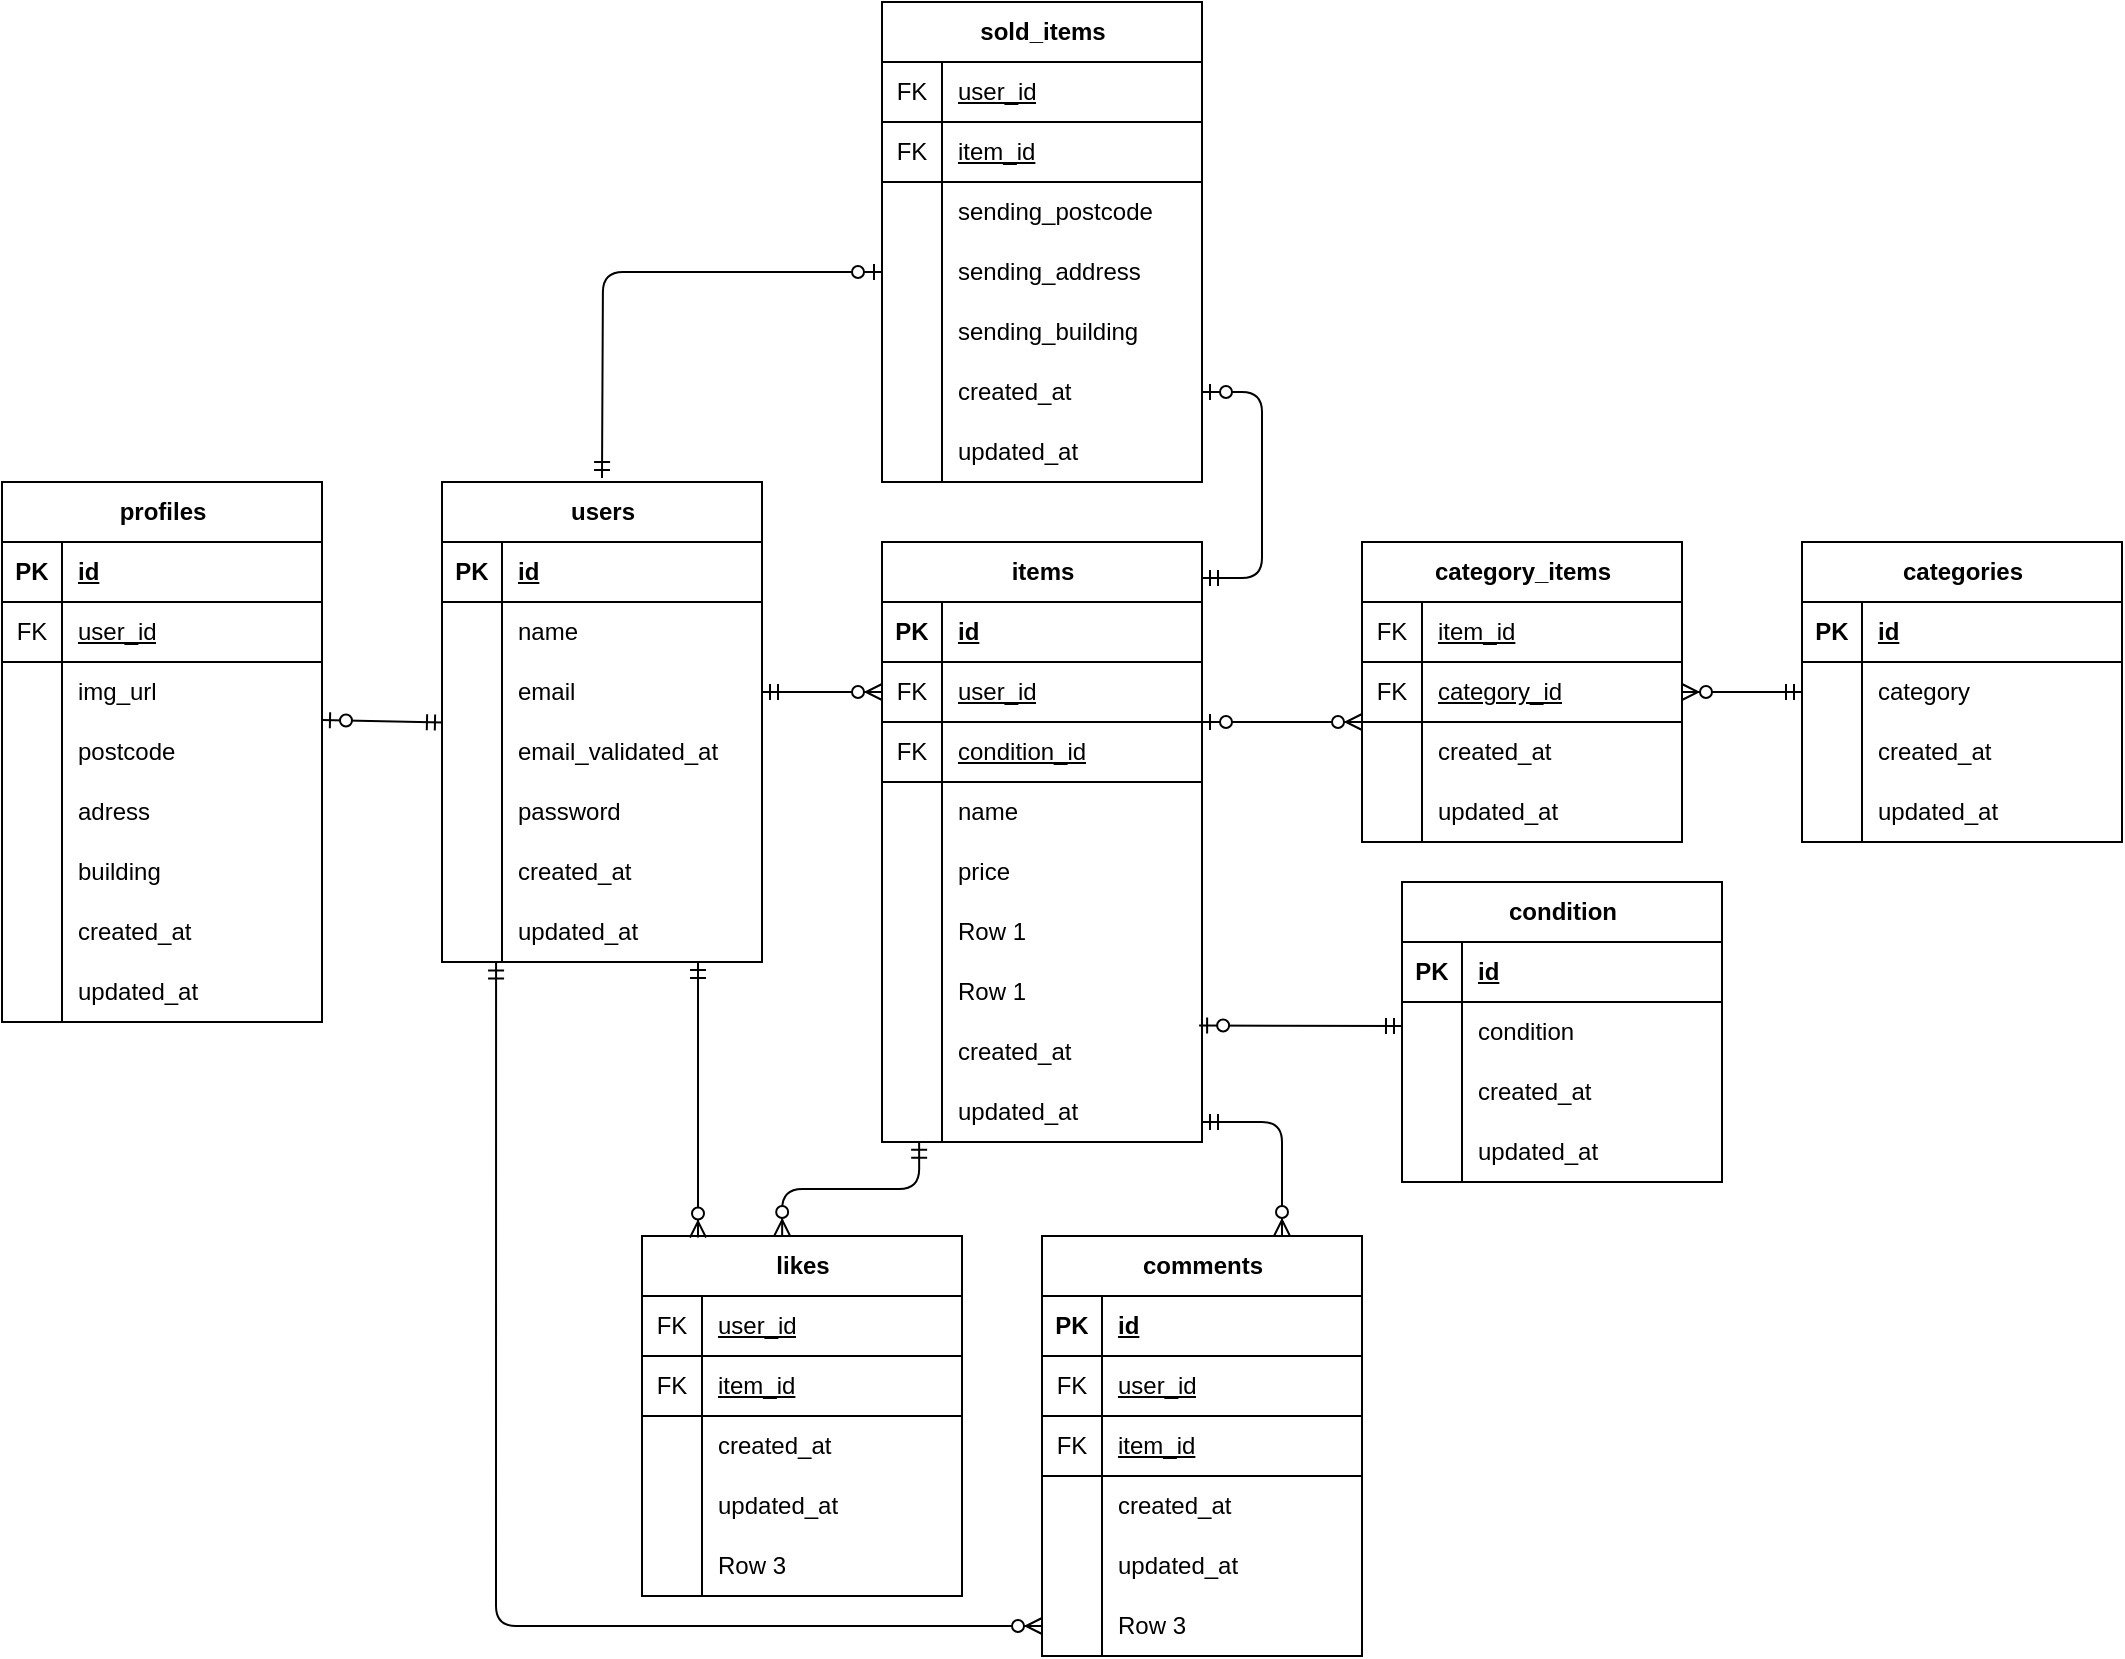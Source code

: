 <mxfile>
    <diagram name="ページ1" id="TX2tW-eWj9nljTD5aBU9">
        <mxGraphModel dx="674" dy="525" grid="1" gridSize="10" guides="1" tooltips="1" connect="1" arrows="1" fold="1" page="1" pageScale="1" pageWidth="1169" pageHeight="827" math="0" shadow="0">
            <root>
                <mxCell id="Qq37HYome5P-oXFjXzki-0"/>
                <mxCell id="Qq37HYome5P-oXFjXzki-1" parent="Qq37HYome5P-oXFjXzki-0"/>
                <mxCell id="Qq37HYome5P-oXFjXzki-2" value="users" style="shape=table;startSize=30;container=1;collapsible=1;childLayout=tableLayout;fixedRows=1;rowLines=0;fontStyle=1;align=center;resizeLast=1;html=1;" vertex="1" parent="Qq37HYome5P-oXFjXzki-1">
                    <mxGeometry x="220" y="240" width="160" height="240" as="geometry"/>
                </mxCell>
                <mxCell id="Qq37HYome5P-oXFjXzki-3" value="" style="shape=tableRow;horizontal=0;startSize=0;swimlaneHead=0;swimlaneBody=0;fillColor=none;collapsible=0;dropTarget=0;points=[[0,0.5],[1,0.5]];portConstraint=eastwest;top=0;left=0;right=0;bottom=1;" vertex="1" parent="Qq37HYome5P-oXFjXzki-2">
                    <mxGeometry y="30" width="160" height="30" as="geometry"/>
                </mxCell>
                <mxCell id="Qq37HYome5P-oXFjXzki-4" value="PK" style="shape=partialRectangle;connectable=0;fillColor=none;top=0;left=0;bottom=0;right=0;fontStyle=1;overflow=hidden;whiteSpace=wrap;html=1;" vertex="1" parent="Qq37HYome5P-oXFjXzki-3">
                    <mxGeometry width="30" height="30" as="geometry">
                        <mxRectangle width="30" height="30" as="alternateBounds"/>
                    </mxGeometry>
                </mxCell>
                <mxCell id="Qq37HYome5P-oXFjXzki-5" value="id" style="shape=partialRectangle;connectable=0;fillColor=none;top=0;left=0;bottom=0;right=0;align=left;spacingLeft=6;fontStyle=5;overflow=hidden;whiteSpace=wrap;html=1;" vertex="1" parent="Qq37HYome5P-oXFjXzki-3">
                    <mxGeometry x="30" width="130" height="30" as="geometry">
                        <mxRectangle width="130" height="30" as="alternateBounds"/>
                    </mxGeometry>
                </mxCell>
                <mxCell id="Qq37HYome5P-oXFjXzki-6" value="" style="shape=tableRow;horizontal=0;startSize=0;swimlaneHead=0;swimlaneBody=0;fillColor=none;collapsible=0;dropTarget=0;points=[[0,0.5],[1,0.5]];portConstraint=eastwest;top=0;left=0;right=0;bottom=0;" vertex="1" parent="Qq37HYome5P-oXFjXzki-2">
                    <mxGeometry y="60" width="160" height="30" as="geometry"/>
                </mxCell>
                <mxCell id="Qq37HYome5P-oXFjXzki-7" value="" style="shape=partialRectangle;connectable=0;fillColor=none;top=0;left=0;bottom=0;right=0;editable=1;overflow=hidden;whiteSpace=wrap;html=1;" vertex="1" parent="Qq37HYome5P-oXFjXzki-6">
                    <mxGeometry width="30" height="30" as="geometry">
                        <mxRectangle width="30" height="30" as="alternateBounds"/>
                    </mxGeometry>
                </mxCell>
                <mxCell id="Qq37HYome5P-oXFjXzki-8" value="name" style="shape=partialRectangle;connectable=0;fillColor=none;top=0;left=0;bottom=0;right=0;align=left;spacingLeft=6;overflow=hidden;whiteSpace=wrap;html=1;" vertex="1" parent="Qq37HYome5P-oXFjXzki-6">
                    <mxGeometry x="30" width="130" height="30" as="geometry">
                        <mxRectangle width="130" height="30" as="alternateBounds"/>
                    </mxGeometry>
                </mxCell>
                <mxCell id="Qq37HYome5P-oXFjXzki-9" value="" style="shape=tableRow;horizontal=0;startSize=0;swimlaneHead=0;swimlaneBody=0;fillColor=none;collapsible=0;dropTarget=0;points=[[0,0.5],[1,0.5]];portConstraint=eastwest;top=0;left=0;right=0;bottom=0;" vertex="1" parent="Qq37HYome5P-oXFjXzki-2">
                    <mxGeometry y="90" width="160" height="30" as="geometry"/>
                </mxCell>
                <mxCell id="Qq37HYome5P-oXFjXzki-10" value="" style="shape=partialRectangle;connectable=0;fillColor=none;top=0;left=0;bottom=0;right=0;editable=1;overflow=hidden;whiteSpace=wrap;html=1;" vertex="1" parent="Qq37HYome5P-oXFjXzki-9">
                    <mxGeometry width="30" height="30" as="geometry">
                        <mxRectangle width="30" height="30" as="alternateBounds"/>
                    </mxGeometry>
                </mxCell>
                <mxCell id="Qq37HYome5P-oXFjXzki-11" value="email" style="shape=partialRectangle;connectable=0;fillColor=none;top=0;left=0;bottom=0;right=0;align=left;spacingLeft=6;overflow=hidden;whiteSpace=wrap;html=1;" vertex="1" parent="Qq37HYome5P-oXFjXzki-9">
                    <mxGeometry x="30" width="130" height="30" as="geometry">
                        <mxRectangle width="130" height="30" as="alternateBounds"/>
                    </mxGeometry>
                </mxCell>
                <mxCell id="Qq37HYome5P-oXFjXzki-12" value="" style="shape=tableRow;horizontal=0;startSize=0;swimlaneHead=0;swimlaneBody=0;fillColor=none;collapsible=0;dropTarget=0;points=[[0,0.5],[1,0.5]];portConstraint=eastwest;top=0;left=0;right=0;bottom=0;" vertex="1" parent="Qq37HYome5P-oXFjXzki-2">
                    <mxGeometry y="120" width="160" height="30" as="geometry"/>
                </mxCell>
                <mxCell id="Qq37HYome5P-oXFjXzki-13" value="" style="shape=partialRectangle;connectable=0;fillColor=none;top=0;left=0;bottom=0;right=0;editable=1;overflow=hidden;whiteSpace=wrap;html=1;" vertex="1" parent="Qq37HYome5P-oXFjXzki-12">
                    <mxGeometry width="30" height="30" as="geometry">
                        <mxRectangle width="30" height="30" as="alternateBounds"/>
                    </mxGeometry>
                </mxCell>
                <mxCell id="Qq37HYome5P-oXFjXzki-14" value="email_validated_at" style="shape=partialRectangle;connectable=0;fillColor=none;top=0;left=0;bottom=0;right=0;align=left;spacingLeft=6;overflow=hidden;whiteSpace=wrap;html=1;" vertex="1" parent="Qq37HYome5P-oXFjXzki-12">
                    <mxGeometry x="30" width="130" height="30" as="geometry">
                        <mxRectangle width="130" height="30" as="alternateBounds"/>
                    </mxGeometry>
                </mxCell>
                <mxCell id="Qq37HYome5P-oXFjXzki-15" value="" style="shape=tableRow;horizontal=0;startSize=0;swimlaneHead=0;swimlaneBody=0;fillColor=none;collapsible=0;dropTarget=0;points=[[0,0.5],[1,0.5]];portConstraint=eastwest;top=0;left=0;right=0;bottom=0;" vertex="1" parent="Qq37HYome5P-oXFjXzki-2">
                    <mxGeometry y="150" width="160" height="30" as="geometry"/>
                </mxCell>
                <mxCell id="Qq37HYome5P-oXFjXzki-16" value="" style="shape=partialRectangle;connectable=0;fillColor=none;top=0;left=0;bottom=0;right=0;editable=1;overflow=hidden;whiteSpace=wrap;html=1;" vertex="1" parent="Qq37HYome5P-oXFjXzki-15">
                    <mxGeometry width="30" height="30" as="geometry">
                        <mxRectangle width="30" height="30" as="alternateBounds"/>
                    </mxGeometry>
                </mxCell>
                <mxCell id="Qq37HYome5P-oXFjXzki-17" value="password" style="shape=partialRectangle;connectable=0;fillColor=none;top=0;left=0;bottom=0;right=0;align=left;spacingLeft=6;overflow=hidden;whiteSpace=wrap;html=1;" vertex="1" parent="Qq37HYome5P-oXFjXzki-15">
                    <mxGeometry x="30" width="130" height="30" as="geometry">
                        <mxRectangle width="130" height="30" as="alternateBounds"/>
                    </mxGeometry>
                </mxCell>
                <mxCell id="Qq37HYome5P-oXFjXzki-18" value="" style="shape=tableRow;horizontal=0;startSize=0;swimlaneHead=0;swimlaneBody=0;fillColor=none;collapsible=0;dropTarget=0;points=[[0,0.5],[1,0.5]];portConstraint=eastwest;top=0;left=0;right=0;bottom=0;" vertex="1" parent="Qq37HYome5P-oXFjXzki-2">
                    <mxGeometry y="180" width="160" height="30" as="geometry"/>
                </mxCell>
                <mxCell id="Qq37HYome5P-oXFjXzki-19" value="" style="shape=partialRectangle;connectable=0;fillColor=none;top=0;left=0;bottom=0;right=0;editable=1;overflow=hidden;whiteSpace=wrap;html=1;" vertex="1" parent="Qq37HYome5P-oXFjXzki-18">
                    <mxGeometry width="30" height="30" as="geometry">
                        <mxRectangle width="30" height="30" as="alternateBounds"/>
                    </mxGeometry>
                </mxCell>
                <mxCell id="Qq37HYome5P-oXFjXzki-20" value="created_at" style="shape=partialRectangle;connectable=0;fillColor=none;top=0;left=0;bottom=0;right=0;align=left;spacingLeft=6;overflow=hidden;whiteSpace=wrap;html=1;" vertex="1" parent="Qq37HYome5P-oXFjXzki-18">
                    <mxGeometry x="30" width="130" height="30" as="geometry">
                        <mxRectangle width="130" height="30" as="alternateBounds"/>
                    </mxGeometry>
                </mxCell>
                <mxCell id="Qq37HYome5P-oXFjXzki-21" value="" style="shape=tableRow;horizontal=0;startSize=0;swimlaneHead=0;swimlaneBody=0;fillColor=none;collapsible=0;dropTarget=0;points=[[0,0.5],[1,0.5]];portConstraint=eastwest;top=0;left=0;right=0;bottom=0;" vertex="1" parent="Qq37HYome5P-oXFjXzki-2">
                    <mxGeometry y="210" width="160" height="30" as="geometry"/>
                </mxCell>
                <mxCell id="Qq37HYome5P-oXFjXzki-22" value="" style="shape=partialRectangle;connectable=0;fillColor=none;top=0;left=0;bottom=0;right=0;editable=1;overflow=hidden;whiteSpace=wrap;html=1;" vertex="1" parent="Qq37HYome5P-oXFjXzki-21">
                    <mxGeometry width="30" height="30" as="geometry">
                        <mxRectangle width="30" height="30" as="alternateBounds"/>
                    </mxGeometry>
                </mxCell>
                <mxCell id="Qq37HYome5P-oXFjXzki-23" value="updated_at" style="shape=partialRectangle;connectable=0;fillColor=none;top=0;left=0;bottom=0;right=0;align=left;spacingLeft=6;overflow=hidden;whiteSpace=wrap;html=1;" vertex="1" parent="Qq37HYome5P-oXFjXzki-21">
                    <mxGeometry x="30" width="130" height="30" as="geometry">
                        <mxRectangle width="130" height="30" as="alternateBounds"/>
                    </mxGeometry>
                </mxCell>
                <mxCell id="Qq37HYome5P-oXFjXzki-24" value="profiles" style="shape=table;startSize=30;container=1;collapsible=1;childLayout=tableLayout;fixedRows=1;rowLines=0;fontStyle=1;align=center;resizeLast=1;html=1;" vertex="1" parent="Qq37HYome5P-oXFjXzki-1">
                    <mxGeometry y="240" width="160" height="270" as="geometry"/>
                </mxCell>
                <mxCell id="Qq37HYome5P-oXFjXzki-25" value="" style="shape=tableRow;horizontal=0;startSize=0;swimlaneHead=0;swimlaneBody=0;fillColor=none;collapsible=0;dropTarget=0;points=[[0,0.5],[1,0.5]];portConstraint=eastwest;top=0;left=0;right=0;bottom=1;" vertex="1" parent="Qq37HYome5P-oXFjXzki-24">
                    <mxGeometry y="30" width="160" height="30" as="geometry"/>
                </mxCell>
                <mxCell id="Qq37HYome5P-oXFjXzki-26" value="PK" style="shape=partialRectangle;connectable=0;fillColor=none;top=0;left=0;bottom=0;right=0;fontStyle=1;overflow=hidden;whiteSpace=wrap;html=1;" vertex="1" parent="Qq37HYome5P-oXFjXzki-25">
                    <mxGeometry width="30" height="30" as="geometry">
                        <mxRectangle width="30" height="30" as="alternateBounds"/>
                    </mxGeometry>
                </mxCell>
                <mxCell id="Qq37HYome5P-oXFjXzki-27" value="id" style="shape=partialRectangle;connectable=0;fillColor=none;top=0;left=0;bottom=0;right=0;align=left;spacingLeft=6;fontStyle=5;overflow=hidden;whiteSpace=wrap;html=1;" vertex="1" parent="Qq37HYome5P-oXFjXzki-25">
                    <mxGeometry x="30" width="130" height="30" as="geometry">
                        <mxRectangle width="130" height="30" as="alternateBounds"/>
                    </mxGeometry>
                </mxCell>
                <mxCell id="Qq37HYome5P-oXFjXzki-28" value="" style="shape=tableRow;horizontal=0;startSize=0;swimlaneHead=0;swimlaneBody=0;fillColor=none;collapsible=0;dropTarget=0;points=[[0,0.5],[1,0.5]];portConstraint=eastwest;top=0;left=0;right=0;bottom=1;" vertex="1" parent="Qq37HYome5P-oXFjXzki-24">
                    <mxGeometry y="60" width="160" height="30" as="geometry"/>
                </mxCell>
                <mxCell id="Qq37HYome5P-oXFjXzki-29" value="&lt;span style=&quot;color: rgb(0, 0, 0); font-weight: 400;&quot;&gt;FK&lt;/span&gt;" style="shape=partialRectangle;connectable=0;fillColor=none;top=0;left=0;bottom=0;right=0;fontStyle=1;overflow=hidden;whiteSpace=wrap;html=1;" vertex="1" parent="Qq37HYome5P-oXFjXzki-28">
                    <mxGeometry width="30" height="30" as="geometry">
                        <mxRectangle width="30" height="30" as="alternateBounds"/>
                    </mxGeometry>
                </mxCell>
                <mxCell id="Qq37HYome5P-oXFjXzki-30" value="&lt;span style=&quot;color: rgb(0, 0, 0); font-weight: 400;&quot;&gt;user_id&lt;/span&gt;" style="shape=partialRectangle;connectable=0;fillColor=none;top=0;left=0;bottom=0;right=0;align=left;spacingLeft=6;fontStyle=5;overflow=hidden;whiteSpace=wrap;html=1;" vertex="1" parent="Qq37HYome5P-oXFjXzki-28">
                    <mxGeometry x="30" width="130" height="30" as="geometry">
                        <mxRectangle width="130" height="30" as="alternateBounds"/>
                    </mxGeometry>
                </mxCell>
                <mxCell id="Qq37HYome5P-oXFjXzki-31" value="" style="shape=tableRow;horizontal=0;startSize=0;swimlaneHead=0;swimlaneBody=0;fillColor=none;collapsible=0;dropTarget=0;points=[[0,0.5],[1,0.5]];portConstraint=eastwest;top=0;left=0;right=0;bottom=0;" vertex="1" parent="Qq37HYome5P-oXFjXzki-24">
                    <mxGeometry y="90" width="160" height="30" as="geometry"/>
                </mxCell>
                <mxCell id="Qq37HYome5P-oXFjXzki-32" value="" style="shape=partialRectangle;connectable=0;fillColor=none;top=0;left=0;bottom=0;right=0;editable=1;overflow=hidden;whiteSpace=wrap;html=1;" vertex="1" parent="Qq37HYome5P-oXFjXzki-31">
                    <mxGeometry width="30" height="30" as="geometry">
                        <mxRectangle width="30" height="30" as="alternateBounds"/>
                    </mxGeometry>
                </mxCell>
                <mxCell id="Qq37HYome5P-oXFjXzki-33" value="img_url" style="shape=partialRectangle;connectable=0;fillColor=none;top=0;left=0;bottom=0;right=0;align=left;spacingLeft=6;overflow=hidden;whiteSpace=wrap;html=1;" vertex="1" parent="Qq37HYome5P-oXFjXzki-31">
                    <mxGeometry x="30" width="130" height="30" as="geometry">
                        <mxRectangle width="130" height="30" as="alternateBounds"/>
                    </mxGeometry>
                </mxCell>
                <mxCell id="Qq37HYome5P-oXFjXzki-34" value="" style="shape=tableRow;horizontal=0;startSize=0;swimlaneHead=0;swimlaneBody=0;fillColor=none;collapsible=0;dropTarget=0;points=[[0,0.5],[1,0.5]];portConstraint=eastwest;top=0;left=0;right=0;bottom=0;" vertex="1" parent="Qq37HYome5P-oXFjXzki-24">
                    <mxGeometry y="120" width="160" height="30" as="geometry"/>
                </mxCell>
                <mxCell id="Qq37HYome5P-oXFjXzki-35" value="" style="shape=partialRectangle;connectable=0;fillColor=none;top=0;left=0;bottom=0;right=0;editable=1;overflow=hidden;whiteSpace=wrap;html=1;" vertex="1" parent="Qq37HYome5P-oXFjXzki-34">
                    <mxGeometry width="30" height="30" as="geometry">
                        <mxRectangle width="30" height="30" as="alternateBounds"/>
                    </mxGeometry>
                </mxCell>
                <mxCell id="Qq37HYome5P-oXFjXzki-36" value="postcode" style="shape=partialRectangle;connectable=0;fillColor=none;top=0;left=0;bottom=0;right=0;align=left;spacingLeft=6;overflow=hidden;whiteSpace=wrap;html=1;" vertex="1" parent="Qq37HYome5P-oXFjXzki-34">
                    <mxGeometry x="30" width="130" height="30" as="geometry">
                        <mxRectangle width="130" height="30" as="alternateBounds"/>
                    </mxGeometry>
                </mxCell>
                <mxCell id="Qq37HYome5P-oXFjXzki-37" value="" style="shape=tableRow;horizontal=0;startSize=0;swimlaneHead=0;swimlaneBody=0;fillColor=none;collapsible=0;dropTarget=0;points=[[0,0.5],[1,0.5]];portConstraint=eastwest;top=0;left=0;right=0;bottom=0;" vertex="1" parent="Qq37HYome5P-oXFjXzki-24">
                    <mxGeometry y="150" width="160" height="30" as="geometry"/>
                </mxCell>
                <mxCell id="Qq37HYome5P-oXFjXzki-38" value="" style="shape=partialRectangle;connectable=0;fillColor=none;top=0;left=0;bottom=0;right=0;editable=1;overflow=hidden;whiteSpace=wrap;html=1;" vertex="1" parent="Qq37HYome5P-oXFjXzki-37">
                    <mxGeometry width="30" height="30" as="geometry">
                        <mxRectangle width="30" height="30" as="alternateBounds"/>
                    </mxGeometry>
                </mxCell>
                <mxCell id="Qq37HYome5P-oXFjXzki-39" value="adress" style="shape=partialRectangle;connectable=0;fillColor=none;top=0;left=0;bottom=0;right=0;align=left;spacingLeft=6;overflow=hidden;whiteSpace=wrap;html=1;" vertex="1" parent="Qq37HYome5P-oXFjXzki-37">
                    <mxGeometry x="30" width="130" height="30" as="geometry">
                        <mxRectangle width="130" height="30" as="alternateBounds"/>
                    </mxGeometry>
                </mxCell>
                <mxCell id="Qq37HYome5P-oXFjXzki-40" value="" style="shape=tableRow;horizontal=0;startSize=0;swimlaneHead=0;swimlaneBody=0;fillColor=none;collapsible=0;dropTarget=0;points=[[0,0.5],[1,0.5]];portConstraint=eastwest;top=0;left=0;right=0;bottom=0;" vertex="1" parent="Qq37HYome5P-oXFjXzki-24">
                    <mxGeometry y="180" width="160" height="30" as="geometry"/>
                </mxCell>
                <mxCell id="Qq37HYome5P-oXFjXzki-41" value="" style="shape=partialRectangle;connectable=0;fillColor=none;top=0;left=0;bottom=0;right=0;editable=1;overflow=hidden;whiteSpace=wrap;html=1;" vertex="1" parent="Qq37HYome5P-oXFjXzki-40">
                    <mxGeometry width="30" height="30" as="geometry">
                        <mxRectangle width="30" height="30" as="alternateBounds"/>
                    </mxGeometry>
                </mxCell>
                <mxCell id="Qq37HYome5P-oXFjXzki-42" value="building" style="shape=partialRectangle;connectable=0;fillColor=none;top=0;left=0;bottom=0;right=0;align=left;spacingLeft=6;overflow=hidden;whiteSpace=wrap;html=1;" vertex="1" parent="Qq37HYome5P-oXFjXzki-40">
                    <mxGeometry x="30" width="130" height="30" as="geometry">
                        <mxRectangle width="130" height="30" as="alternateBounds"/>
                    </mxGeometry>
                </mxCell>
                <mxCell id="Qq37HYome5P-oXFjXzki-43" value="" style="shape=tableRow;horizontal=0;startSize=0;swimlaneHead=0;swimlaneBody=0;fillColor=none;collapsible=0;dropTarget=0;points=[[0,0.5],[1,0.5]];portConstraint=eastwest;top=0;left=0;right=0;bottom=0;" vertex="1" parent="Qq37HYome5P-oXFjXzki-24">
                    <mxGeometry y="210" width="160" height="30" as="geometry"/>
                </mxCell>
                <mxCell id="Qq37HYome5P-oXFjXzki-44" value="" style="shape=partialRectangle;connectable=0;fillColor=none;top=0;left=0;bottom=0;right=0;editable=1;overflow=hidden;whiteSpace=wrap;html=1;" vertex="1" parent="Qq37HYome5P-oXFjXzki-43">
                    <mxGeometry width="30" height="30" as="geometry">
                        <mxRectangle width="30" height="30" as="alternateBounds"/>
                    </mxGeometry>
                </mxCell>
                <mxCell id="Qq37HYome5P-oXFjXzki-45" value="&lt;span style=&quot;color: rgb(0, 0, 0);&quot;&gt;created_at&lt;/span&gt;" style="shape=partialRectangle;connectable=0;fillColor=none;top=0;left=0;bottom=0;right=0;align=left;spacingLeft=6;overflow=hidden;whiteSpace=wrap;html=1;" vertex="1" parent="Qq37HYome5P-oXFjXzki-43">
                    <mxGeometry x="30" width="130" height="30" as="geometry">
                        <mxRectangle width="130" height="30" as="alternateBounds"/>
                    </mxGeometry>
                </mxCell>
                <mxCell id="Qq37HYome5P-oXFjXzki-46" value="" style="shape=tableRow;horizontal=0;startSize=0;swimlaneHead=0;swimlaneBody=0;fillColor=none;collapsible=0;dropTarget=0;points=[[0,0.5],[1,0.5]];portConstraint=eastwest;top=0;left=0;right=0;bottom=0;" vertex="1" parent="Qq37HYome5P-oXFjXzki-24">
                    <mxGeometry y="240" width="160" height="30" as="geometry"/>
                </mxCell>
                <mxCell id="Qq37HYome5P-oXFjXzki-47" value="" style="shape=partialRectangle;connectable=0;fillColor=none;top=0;left=0;bottom=0;right=0;editable=1;overflow=hidden;whiteSpace=wrap;html=1;" vertex="1" parent="Qq37HYome5P-oXFjXzki-46">
                    <mxGeometry width="30" height="30" as="geometry">
                        <mxRectangle width="30" height="30" as="alternateBounds"/>
                    </mxGeometry>
                </mxCell>
                <mxCell id="Qq37HYome5P-oXFjXzki-48" value="&lt;span style=&quot;color: rgb(0, 0, 0);&quot;&gt;updated_at&lt;/span&gt;" style="shape=partialRectangle;connectable=0;fillColor=none;top=0;left=0;bottom=0;right=0;align=left;spacingLeft=6;overflow=hidden;whiteSpace=wrap;html=1;" vertex="1" parent="Qq37HYome5P-oXFjXzki-46">
                    <mxGeometry x="30" width="130" height="30" as="geometry">
                        <mxRectangle width="130" height="30" as="alternateBounds"/>
                    </mxGeometry>
                </mxCell>
                <mxCell id="Qq37HYome5P-oXFjXzki-49" value="items" style="shape=table;startSize=30;container=1;collapsible=1;childLayout=tableLayout;fixedRows=1;rowLines=0;fontStyle=1;align=center;resizeLast=1;html=1;" vertex="1" parent="Qq37HYome5P-oXFjXzki-1">
                    <mxGeometry x="440" y="270" width="160" height="300" as="geometry"/>
                </mxCell>
                <mxCell id="Qq37HYome5P-oXFjXzki-50" value="" style="shape=tableRow;horizontal=0;startSize=0;swimlaneHead=0;swimlaneBody=0;fillColor=none;collapsible=0;dropTarget=0;points=[[0,0.5],[1,0.5]];portConstraint=eastwest;top=0;left=0;right=0;bottom=1;" vertex="1" parent="Qq37HYome5P-oXFjXzki-49">
                    <mxGeometry y="30" width="160" height="30" as="geometry"/>
                </mxCell>
                <mxCell id="Qq37HYome5P-oXFjXzki-51" value="PK" style="shape=partialRectangle;connectable=0;fillColor=none;top=0;left=0;bottom=0;right=0;fontStyle=1;overflow=hidden;whiteSpace=wrap;html=1;" vertex="1" parent="Qq37HYome5P-oXFjXzki-50">
                    <mxGeometry width="30" height="30" as="geometry">
                        <mxRectangle width="30" height="30" as="alternateBounds"/>
                    </mxGeometry>
                </mxCell>
                <mxCell id="Qq37HYome5P-oXFjXzki-52" value="id" style="shape=partialRectangle;connectable=0;fillColor=none;top=0;left=0;bottom=0;right=0;align=left;spacingLeft=6;fontStyle=5;overflow=hidden;whiteSpace=wrap;html=1;" vertex="1" parent="Qq37HYome5P-oXFjXzki-50">
                    <mxGeometry x="30" width="130" height="30" as="geometry">
                        <mxRectangle width="130" height="30" as="alternateBounds"/>
                    </mxGeometry>
                </mxCell>
                <mxCell id="Qq37HYome5P-oXFjXzki-53" value="" style="shape=tableRow;horizontal=0;startSize=0;swimlaneHead=0;swimlaneBody=0;fillColor=none;collapsible=0;dropTarget=0;points=[[0,0.5],[1,0.5]];portConstraint=eastwest;top=0;left=0;right=0;bottom=1;" vertex="1" parent="Qq37HYome5P-oXFjXzki-49">
                    <mxGeometry y="60" width="160" height="30" as="geometry"/>
                </mxCell>
                <mxCell id="Qq37HYome5P-oXFjXzki-54" value="&lt;span style=&quot;font-weight: normal;&quot;&gt;FK&lt;/span&gt;" style="shape=partialRectangle;connectable=0;fillColor=none;top=0;left=0;bottom=0;right=0;fontStyle=1;overflow=hidden;whiteSpace=wrap;html=1;" vertex="1" parent="Qq37HYome5P-oXFjXzki-53">
                    <mxGeometry width="30" height="30" as="geometry">
                        <mxRectangle width="30" height="30" as="alternateBounds"/>
                    </mxGeometry>
                </mxCell>
                <mxCell id="Qq37HYome5P-oXFjXzki-55" value="&lt;span style=&quot;font-weight: normal;&quot;&gt;user_id&lt;/span&gt;" style="shape=partialRectangle;connectable=0;fillColor=none;top=0;left=0;bottom=0;right=0;align=left;spacingLeft=6;fontStyle=5;overflow=hidden;whiteSpace=wrap;html=1;" vertex="1" parent="Qq37HYome5P-oXFjXzki-53">
                    <mxGeometry x="30" width="130" height="30" as="geometry">
                        <mxRectangle width="130" height="30" as="alternateBounds"/>
                    </mxGeometry>
                </mxCell>
                <mxCell id="Qq37HYome5P-oXFjXzki-56" value="" style="shape=tableRow;horizontal=0;startSize=0;swimlaneHead=0;swimlaneBody=0;fillColor=none;collapsible=0;dropTarget=0;points=[[0,0.5],[1,0.5]];portConstraint=eastwest;top=0;left=0;right=0;bottom=1;" vertex="1" parent="Qq37HYome5P-oXFjXzki-49">
                    <mxGeometry y="90" width="160" height="30" as="geometry"/>
                </mxCell>
                <mxCell id="Qq37HYome5P-oXFjXzki-57" value="&lt;span style=&quot;font-weight: normal;&quot;&gt;FK&lt;/span&gt;" style="shape=partialRectangle;connectable=0;fillColor=none;top=0;left=0;bottom=0;right=0;fontStyle=1;overflow=hidden;whiteSpace=wrap;html=1;" vertex="1" parent="Qq37HYome5P-oXFjXzki-56">
                    <mxGeometry width="30" height="30" as="geometry">
                        <mxRectangle width="30" height="30" as="alternateBounds"/>
                    </mxGeometry>
                </mxCell>
                <mxCell id="Qq37HYome5P-oXFjXzki-58" value="&lt;span style=&quot;font-weight: 400;&quot;&gt;condition_id&lt;/span&gt;" style="shape=partialRectangle;connectable=0;fillColor=none;top=0;left=0;bottom=0;right=0;align=left;spacingLeft=6;fontStyle=5;overflow=hidden;whiteSpace=wrap;html=1;" vertex="1" parent="Qq37HYome5P-oXFjXzki-56">
                    <mxGeometry x="30" width="130" height="30" as="geometry">
                        <mxRectangle width="130" height="30" as="alternateBounds"/>
                    </mxGeometry>
                </mxCell>
                <mxCell id="Qq37HYome5P-oXFjXzki-59" value="" style="shape=tableRow;horizontal=0;startSize=0;swimlaneHead=0;swimlaneBody=0;fillColor=none;collapsible=0;dropTarget=0;points=[[0,0.5],[1,0.5]];portConstraint=eastwest;top=0;left=0;right=0;bottom=0;" vertex="1" parent="Qq37HYome5P-oXFjXzki-49">
                    <mxGeometry y="120" width="160" height="30" as="geometry"/>
                </mxCell>
                <mxCell id="Qq37HYome5P-oXFjXzki-60" value="" style="shape=partialRectangle;connectable=0;fillColor=none;top=0;left=0;bottom=0;right=0;editable=1;overflow=hidden;whiteSpace=wrap;html=1;" vertex="1" parent="Qq37HYome5P-oXFjXzki-59">
                    <mxGeometry width="30" height="30" as="geometry">
                        <mxRectangle width="30" height="30" as="alternateBounds"/>
                    </mxGeometry>
                </mxCell>
                <mxCell id="Qq37HYome5P-oXFjXzki-61" value="name" style="shape=partialRectangle;connectable=0;fillColor=none;top=0;left=0;bottom=0;right=0;align=left;spacingLeft=6;overflow=hidden;whiteSpace=wrap;html=1;" vertex="1" parent="Qq37HYome5P-oXFjXzki-59">
                    <mxGeometry x="30" width="130" height="30" as="geometry">
                        <mxRectangle width="130" height="30" as="alternateBounds"/>
                    </mxGeometry>
                </mxCell>
                <mxCell id="Qq37HYome5P-oXFjXzki-62" value="" style="shape=tableRow;horizontal=0;startSize=0;swimlaneHead=0;swimlaneBody=0;fillColor=none;collapsible=0;dropTarget=0;points=[[0,0.5],[1,0.5]];portConstraint=eastwest;top=0;left=0;right=0;bottom=0;" vertex="1" parent="Qq37HYome5P-oXFjXzki-49">
                    <mxGeometry y="150" width="160" height="30" as="geometry"/>
                </mxCell>
                <mxCell id="Qq37HYome5P-oXFjXzki-63" value="" style="shape=partialRectangle;connectable=0;fillColor=none;top=0;left=0;bottom=0;right=0;editable=1;overflow=hidden;whiteSpace=wrap;html=1;" vertex="1" parent="Qq37HYome5P-oXFjXzki-62">
                    <mxGeometry width="30" height="30" as="geometry">
                        <mxRectangle width="30" height="30" as="alternateBounds"/>
                    </mxGeometry>
                </mxCell>
                <mxCell id="Qq37HYome5P-oXFjXzki-64" value="price" style="shape=partialRectangle;connectable=0;fillColor=none;top=0;left=0;bottom=0;right=0;align=left;spacingLeft=6;overflow=hidden;whiteSpace=wrap;html=1;" vertex="1" parent="Qq37HYome5P-oXFjXzki-62">
                    <mxGeometry x="30" width="130" height="30" as="geometry">
                        <mxRectangle width="130" height="30" as="alternateBounds"/>
                    </mxGeometry>
                </mxCell>
                <mxCell id="Qq37HYome5P-oXFjXzki-65" value="" style="shape=tableRow;horizontal=0;startSize=0;swimlaneHead=0;swimlaneBody=0;fillColor=none;collapsible=0;dropTarget=0;points=[[0,0.5],[1,0.5]];portConstraint=eastwest;top=0;left=0;right=0;bottom=0;" vertex="1" parent="Qq37HYome5P-oXFjXzki-49">
                    <mxGeometry y="180" width="160" height="30" as="geometry"/>
                </mxCell>
                <mxCell id="Qq37HYome5P-oXFjXzki-66" value="" style="shape=partialRectangle;connectable=0;fillColor=none;top=0;left=0;bottom=0;right=0;editable=1;overflow=hidden;whiteSpace=wrap;html=1;" vertex="1" parent="Qq37HYome5P-oXFjXzki-65">
                    <mxGeometry width="30" height="30" as="geometry">
                        <mxRectangle width="30" height="30" as="alternateBounds"/>
                    </mxGeometry>
                </mxCell>
                <mxCell id="Qq37HYome5P-oXFjXzki-67" value="Row 1" style="shape=partialRectangle;connectable=0;fillColor=none;top=0;left=0;bottom=0;right=0;align=left;spacingLeft=6;overflow=hidden;whiteSpace=wrap;html=1;" vertex="1" parent="Qq37HYome5P-oXFjXzki-65">
                    <mxGeometry x="30" width="130" height="30" as="geometry">
                        <mxRectangle width="130" height="30" as="alternateBounds"/>
                    </mxGeometry>
                </mxCell>
                <mxCell id="Qq37HYome5P-oXFjXzki-68" value="" style="shape=tableRow;horizontal=0;startSize=0;swimlaneHead=0;swimlaneBody=0;fillColor=none;collapsible=0;dropTarget=0;points=[[0,0.5],[1,0.5]];portConstraint=eastwest;top=0;left=0;right=0;bottom=0;" vertex="1" parent="Qq37HYome5P-oXFjXzki-49">
                    <mxGeometry y="210" width="160" height="30" as="geometry"/>
                </mxCell>
                <mxCell id="Qq37HYome5P-oXFjXzki-69" value="" style="shape=partialRectangle;connectable=0;fillColor=none;top=0;left=0;bottom=0;right=0;editable=1;overflow=hidden;whiteSpace=wrap;html=1;" vertex="1" parent="Qq37HYome5P-oXFjXzki-68">
                    <mxGeometry width="30" height="30" as="geometry">
                        <mxRectangle width="30" height="30" as="alternateBounds"/>
                    </mxGeometry>
                </mxCell>
                <mxCell id="Qq37HYome5P-oXFjXzki-70" value="Row 1" style="shape=partialRectangle;connectable=0;fillColor=none;top=0;left=0;bottom=0;right=0;align=left;spacingLeft=6;overflow=hidden;whiteSpace=wrap;html=1;" vertex="1" parent="Qq37HYome5P-oXFjXzki-68">
                    <mxGeometry x="30" width="130" height="30" as="geometry">
                        <mxRectangle width="130" height="30" as="alternateBounds"/>
                    </mxGeometry>
                </mxCell>
                <mxCell id="Qq37HYome5P-oXFjXzki-71" value="" style="shape=tableRow;horizontal=0;startSize=0;swimlaneHead=0;swimlaneBody=0;fillColor=none;collapsible=0;dropTarget=0;points=[[0,0.5],[1,0.5]];portConstraint=eastwest;top=0;left=0;right=0;bottom=0;" vertex="1" parent="Qq37HYome5P-oXFjXzki-49">
                    <mxGeometry y="240" width="160" height="30" as="geometry"/>
                </mxCell>
                <mxCell id="Qq37HYome5P-oXFjXzki-72" value="" style="shape=partialRectangle;connectable=0;fillColor=none;top=0;left=0;bottom=0;right=0;editable=1;overflow=hidden;whiteSpace=wrap;html=1;" vertex="1" parent="Qq37HYome5P-oXFjXzki-71">
                    <mxGeometry width="30" height="30" as="geometry">
                        <mxRectangle width="30" height="30" as="alternateBounds"/>
                    </mxGeometry>
                </mxCell>
                <mxCell id="Qq37HYome5P-oXFjXzki-73" value="&lt;span style=&quot;color: rgb(0, 0, 0);&quot;&gt;created_at&lt;/span&gt;" style="shape=partialRectangle;connectable=0;fillColor=none;top=0;left=0;bottom=0;right=0;align=left;spacingLeft=6;overflow=hidden;whiteSpace=wrap;html=1;" vertex="1" parent="Qq37HYome5P-oXFjXzki-71">
                    <mxGeometry x="30" width="130" height="30" as="geometry">
                        <mxRectangle width="130" height="30" as="alternateBounds"/>
                    </mxGeometry>
                </mxCell>
                <mxCell id="Qq37HYome5P-oXFjXzki-74" value="" style="shape=tableRow;horizontal=0;startSize=0;swimlaneHead=0;swimlaneBody=0;fillColor=none;collapsible=0;dropTarget=0;points=[[0,0.5],[1,0.5]];portConstraint=eastwest;top=0;left=0;right=0;bottom=0;" vertex="1" parent="Qq37HYome5P-oXFjXzki-49">
                    <mxGeometry y="270" width="160" height="30" as="geometry"/>
                </mxCell>
                <mxCell id="Qq37HYome5P-oXFjXzki-75" value="" style="shape=partialRectangle;connectable=0;fillColor=none;top=0;left=0;bottom=0;right=0;editable=1;overflow=hidden;whiteSpace=wrap;html=1;" vertex="1" parent="Qq37HYome5P-oXFjXzki-74">
                    <mxGeometry width="30" height="30" as="geometry">
                        <mxRectangle width="30" height="30" as="alternateBounds"/>
                    </mxGeometry>
                </mxCell>
                <mxCell id="Qq37HYome5P-oXFjXzki-76" value="&lt;span style=&quot;color: rgb(0, 0, 0);&quot;&gt;updated_at&lt;/span&gt;" style="shape=partialRectangle;connectable=0;fillColor=none;top=0;left=0;bottom=0;right=0;align=left;spacingLeft=6;overflow=hidden;whiteSpace=wrap;html=1;" vertex="1" parent="Qq37HYome5P-oXFjXzki-74">
                    <mxGeometry x="30" width="130" height="30" as="geometry">
                        <mxRectangle width="130" height="30" as="alternateBounds"/>
                    </mxGeometry>
                </mxCell>
                <mxCell id="Qq37HYome5P-oXFjXzki-77" value="sold_items" style="shape=table;startSize=30;container=1;collapsible=1;childLayout=tableLayout;fixedRows=1;rowLines=0;fontStyle=1;align=center;resizeLast=1;html=1;" vertex="1" parent="Qq37HYome5P-oXFjXzki-1">
                    <mxGeometry x="440" width="160" height="240" as="geometry"/>
                </mxCell>
                <mxCell id="Qq37HYome5P-oXFjXzki-78" value="" style="shape=tableRow;horizontal=0;startSize=0;swimlaneHead=0;swimlaneBody=0;fillColor=none;collapsible=0;dropTarget=0;points=[[0,0.5],[1,0.5]];portConstraint=eastwest;top=0;left=0;right=0;bottom=1;" vertex="1" parent="Qq37HYome5P-oXFjXzki-77">
                    <mxGeometry y="30" width="160" height="30" as="geometry"/>
                </mxCell>
                <mxCell id="Qq37HYome5P-oXFjXzki-79" value="&lt;span style=&quot;font-weight: normal;&quot;&gt;FK&lt;/span&gt;" style="shape=partialRectangle;connectable=0;fillColor=none;top=0;left=0;bottom=0;right=0;fontStyle=1;overflow=hidden;whiteSpace=wrap;html=1;" vertex="1" parent="Qq37HYome5P-oXFjXzki-78">
                    <mxGeometry width="30" height="30" as="geometry">
                        <mxRectangle width="30" height="30" as="alternateBounds"/>
                    </mxGeometry>
                </mxCell>
                <mxCell id="Qq37HYome5P-oXFjXzki-80" value="&lt;span style=&quot;font-weight: normal;&quot;&gt;user_id&lt;/span&gt;" style="shape=partialRectangle;connectable=0;fillColor=none;top=0;left=0;bottom=0;right=0;align=left;spacingLeft=6;fontStyle=5;overflow=hidden;whiteSpace=wrap;html=1;" vertex="1" parent="Qq37HYome5P-oXFjXzki-78">
                    <mxGeometry x="30" width="130" height="30" as="geometry">
                        <mxRectangle width="130" height="30" as="alternateBounds"/>
                    </mxGeometry>
                </mxCell>
                <mxCell id="Qq37HYome5P-oXFjXzki-81" value="" style="shape=tableRow;horizontal=0;startSize=0;swimlaneHead=0;swimlaneBody=0;fillColor=none;collapsible=0;dropTarget=0;points=[[0,0.5],[1,0.5]];portConstraint=eastwest;top=0;left=0;right=0;bottom=1;" vertex="1" parent="Qq37HYome5P-oXFjXzki-77">
                    <mxGeometry y="60" width="160" height="30" as="geometry"/>
                </mxCell>
                <mxCell id="Qq37HYome5P-oXFjXzki-82" value="&lt;span style=&quot;font-weight: normal;&quot;&gt;FK&lt;/span&gt;" style="shape=partialRectangle;connectable=0;fillColor=none;top=0;left=0;bottom=0;right=0;fontStyle=1;overflow=hidden;whiteSpace=wrap;html=1;" vertex="1" parent="Qq37HYome5P-oXFjXzki-81">
                    <mxGeometry width="30" height="30" as="geometry">
                        <mxRectangle width="30" height="30" as="alternateBounds"/>
                    </mxGeometry>
                </mxCell>
                <mxCell id="Qq37HYome5P-oXFjXzki-83" value="&lt;span style=&quot;font-weight: normal;&quot;&gt;item_id&lt;/span&gt;" style="shape=partialRectangle;connectable=0;fillColor=none;top=0;left=0;bottom=0;right=0;align=left;spacingLeft=6;fontStyle=5;overflow=hidden;whiteSpace=wrap;html=1;" vertex="1" parent="Qq37HYome5P-oXFjXzki-81">
                    <mxGeometry x="30" width="130" height="30" as="geometry">
                        <mxRectangle width="130" height="30" as="alternateBounds"/>
                    </mxGeometry>
                </mxCell>
                <mxCell id="Qq37HYome5P-oXFjXzki-84" value="" style="shape=tableRow;horizontal=0;startSize=0;swimlaneHead=0;swimlaneBody=0;fillColor=none;collapsible=0;dropTarget=0;points=[[0,0.5],[1,0.5]];portConstraint=eastwest;top=0;left=0;right=0;bottom=0;" vertex="1" parent="Qq37HYome5P-oXFjXzki-77">
                    <mxGeometry y="90" width="160" height="30" as="geometry"/>
                </mxCell>
                <mxCell id="Qq37HYome5P-oXFjXzki-85" value="" style="shape=partialRectangle;connectable=0;fillColor=none;top=0;left=0;bottom=0;right=0;editable=1;overflow=hidden;whiteSpace=wrap;html=1;" vertex="1" parent="Qq37HYome5P-oXFjXzki-84">
                    <mxGeometry width="30" height="30" as="geometry">
                        <mxRectangle width="30" height="30" as="alternateBounds"/>
                    </mxGeometry>
                </mxCell>
                <mxCell id="Qq37HYome5P-oXFjXzki-86" value="sending_postcode" style="shape=partialRectangle;connectable=0;fillColor=none;top=0;left=0;bottom=0;right=0;align=left;spacingLeft=6;overflow=hidden;whiteSpace=wrap;html=1;" vertex="1" parent="Qq37HYome5P-oXFjXzki-84">
                    <mxGeometry x="30" width="130" height="30" as="geometry">
                        <mxRectangle width="130" height="30" as="alternateBounds"/>
                    </mxGeometry>
                </mxCell>
                <mxCell id="Qq37HYome5P-oXFjXzki-87" value="" style="shape=tableRow;horizontal=0;startSize=0;swimlaneHead=0;swimlaneBody=0;fillColor=none;collapsible=0;dropTarget=0;points=[[0,0.5],[1,0.5]];portConstraint=eastwest;top=0;left=0;right=0;bottom=0;" vertex="1" parent="Qq37HYome5P-oXFjXzki-77">
                    <mxGeometry y="120" width="160" height="30" as="geometry"/>
                </mxCell>
                <mxCell id="Qq37HYome5P-oXFjXzki-88" value="" style="shape=partialRectangle;connectable=0;fillColor=none;top=0;left=0;bottom=0;right=0;editable=1;overflow=hidden;whiteSpace=wrap;html=1;" vertex="1" parent="Qq37HYome5P-oXFjXzki-87">
                    <mxGeometry width="30" height="30" as="geometry">
                        <mxRectangle width="30" height="30" as="alternateBounds"/>
                    </mxGeometry>
                </mxCell>
                <mxCell id="Qq37HYome5P-oXFjXzki-89" value="sending_address" style="shape=partialRectangle;connectable=0;fillColor=none;top=0;left=0;bottom=0;right=0;align=left;spacingLeft=6;overflow=hidden;whiteSpace=wrap;html=1;" vertex="1" parent="Qq37HYome5P-oXFjXzki-87">
                    <mxGeometry x="30" width="130" height="30" as="geometry">
                        <mxRectangle width="130" height="30" as="alternateBounds"/>
                    </mxGeometry>
                </mxCell>
                <mxCell id="Qq37HYome5P-oXFjXzki-90" value="" style="shape=tableRow;horizontal=0;startSize=0;swimlaneHead=0;swimlaneBody=0;fillColor=none;collapsible=0;dropTarget=0;points=[[0,0.5],[1,0.5]];portConstraint=eastwest;top=0;left=0;right=0;bottom=0;" vertex="1" parent="Qq37HYome5P-oXFjXzki-77">
                    <mxGeometry y="150" width="160" height="30" as="geometry"/>
                </mxCell>
                <mxCell id="Qq37HYome5P-oXFjXzki-91" value="" style="shape=partialRectangle;connectable=0;fillColor=none;top=0;left=0;bottom=0;right=0;editable=1;overflow=hidden;whiteSpace=wrap;html=1;" vertex="1" parent="Qq37HYome5P-oXFjXzki-90">
                    <mxGeometry width="30" height="30" as="geometry">
                        <mxRectangle width="30" height="30" as="alternateBounds"/>
                    </mxGeometry>
                </mxCell>
                <mxCell id="Qq37HYome5P-oXFjXzki-92" value="sending_building" style="shape=partialRectangle;connectable=0;fillColor=none;top=0;left=0;bottom=0;right=0;align=left;spacingLeft=6;overflow=hidden;whiteSpace=wrap;html=1;" vertex="1" parent="Qq37HYome5P-oXFjXzki-90">
                    <mxGeometry x="30" width="130" height="30" as="geometry">
                        <mxRectangle width="130" height="30" as="alternateBounds"/>
                    </mxGeometry>
                </mxCell>
                <mxCell id="Qq37HYome5P-oXFjXzki-93" value="" style="shape=tableRow;horizontal=0;startSize=0;swimlaneHead=0;swimlaneBody=0;fillColor=none;collapsible=0;dropTarget=0;points=[[0,0.5],[1,0.5]];portConstraint=eastwest;top=0;left=0;right=0;bottom=0;" vertex="1" parent="Qq37HYome5P-oXFjXzki-77">
                    <mxGeometry y="180" width="160" height="30" as="geometry"/>
                </mxCell>
                <mxCell id="Qq37HYome5P-oXFjXzki-94" value="" style="shape=partialRectangle;connectable=0;fillColor=none;top=0;left=0;bottom=0;right=0;editable=1;overflow=hidden;whiteSpace=wrap;html=1;" vertex="1" parent="Qq37HYome5P-oXFjXzki-93">
                    <mxGeometry width="30" height="30" as="geometry">
                        <mxRectangle width="30" height="30" as="alternateBounds"/>
                    </mxGeometry>
                </mxCell>
                <mxCell id="Qq37HYome5P-oXFjXzki-95" value="&lt;span style=&quot;color: rgb(0, 0, 0);&quot;&gt;created_at&lt;/span&gt;" style="shape=partialRectangle;connectable=0;fillColor=none;top=0;left=0;bottom=0;right=0;align=left;spacingLeft=6;overflow=hidden;whiteSpace=wrap;html=1;" vertex="1" parent="Qq37HYome5P-oXFjXzki-93">
                    <mxGeometry x="30" width="130" height="30" as="geometry">
                        <mxRectangle width="130" height="30" as="alternateBounds"/>
                    </mxGeometry>
                </mxCell>
                <mxCell id="Qq37HYome5P-oXFjXzki-96" value="" style="shape=tableRow;horizontal=0;startSize=0;swimlaneHead=0;swimlaneBody=0;fillColor=none;collapsible=0;dropTarget=0;points=[[0,0.5],[1,0.5]];portConstraint=eastwest;top=0;left=0;right=0;bottom=0;" vertex="1" parent="Qq37HYome5P-oXFjXzki-77">
                    <mxGeometry y="210" width="160" height="30" as="geometry"/>
                </mxCell>
                <mxCell id="Qq37HYome5P-oXFjXzki-97" value="" style="shape=partialRectangle;connectable=0;fillColor=none;top=0;left=0;bottom=0;right=0;editable=1;overflow=hidden;whiteSpace=wrap;html=1;" vertex="1" parent="Qq37HYome5P-oXFjXzki-96">
                    <mxGeometry width="30" height="30" as="geometry">
                        <mxRectangle width="30" height="30" as="alternateBounds"/>
                    </mxGeometry>
                </mxCell>
                <mxCell id="Qq37HYome5P-oXFjXzki-98" value="&lt;span style=&quot;color: rgb(0, 0, 0);&quot;&gt;updated_at&lt;/span&gt;" style="shape=partialRectangle;connectable=0;fillColor=none;top=0;left=0;bottom=0;right=0;align=left;spacingLeft=6;overflow=hidden;whiteSpace=wrap;html=1;" vertex="1" parent="Qq37HYome5P-oXFjXzki-96">
                    <mxGeometry x="30" width="130" height="30" as="geometry">
                        <mxRectangle width="130" height="30" as="alternateBounds"/>
                    </mxGeometry>
                </mxCell>
                <mxCell id="Qq37HYome5P-oXFjXzki-99" value="likes" style="shape=table;startSize=30;container=1;collapsible=1;childLayout=tableLayout;fixedRows=1;rowLines=0;fontStyle=1;align=center;resizeLast=1;html=1;" vertex="1" parent="Qq37HYome5P-oXFjXzki-1">
                    <mxGeometry x="320" y="617" width="160" height="180" as="geometry"/>
                </mxCell>
                <mxCell id="Qq37HYome5P-oXFjXzki-100" value="" style="shape=tableRow;horizontal=0;startSize=0;swimlaneHead=0;swimlaneBody=0;fillColor=none;collapsible=0;dropTarget=0;points=[[0,0.5],[1,0.5]];portConstraint=eastwest;top=0;left=0;right=0;bottom=1;" vertex="1" parent="Qq37HYome5P-oXFjXzki-99">
                    <mxGeometry y="30" width="160" height="30" as="geometry"/>
                </mxCell>
                <mxCell id="Qq37HYome5P-oXFjXzki-101" value="&lt;span style=&quot;font-weight: normal;&quot;&gt;FK&lt;/span&gt;" style="shape=partialRectangle;connectable=0;fillColor=none;top=0;left=0;bottom=0;right=0;fontStyle=1;overflow=hidden;whiteSpace=wrap;html=1;" vertex="1" parent="Qq37HYome5P-oXFjXzki-100">
                    <mxGeometry width="30" height="30" as="geometry">
                        <mxRectangle width="30" height="30" as="alternateBounds"/>
                    </mxGeometry>
                </mxCell>
                <mxCell id="Qq37HYome5P-oXFjXzki-102" value="&lt;span style=&quot;font-weight: normal;&quot;&gt;user_id&lt;/span&gt;" style="shape=partialRectangle;connectable=0;fillColor=none;top=0;left=0;bottom=0;right=0;align=left;spacingLeft=6;fontStyle=5;overflow=hidden;whiteSpace=wrap;html=1;" vertex="1" parent="Qq37HYome5P-oXFjXzki-100">
                    <mxGeometry x="30" width="130" height="30" as="geometry">
                        <mxRectangle width="130" height="30" as="alternateBounds"/>
                    </mxGeometry>
                </mxCell>
                <mxCell id="Qq37HYome5P-oXFjXzki-103" value="" style="shape=tableRow;horizontal=0;startSize=0;swimlaneHead=0;swimlaneBody=0;fillColor=none;collapsible=0;dropTarget=0;points=[[0,0.5],[1,0.5]];portConstraint=eastwest;top=0;left=0;right=0;bottom=1;" vertex="1" parent="Qq37HYome5P-oXFjXzki-99">
                    <mxGeometry y="60" width="160" height="30" as="geometry"/>
                </mxCell>
                <mxCell id="Qq37HYome5P-oXFjXzki-104" value="&lt;span style=&quot;font-weight: normal;&quot;&gt;FK&lt;/span&gt;" style="shape=partialRectangle;connectable=0;fillColor=none;top=0;left=0;bottom=0;right=0;fontStyle=1;overflow=hidden;whiteSpace=wrap;html=1;" vertex="1" parent="Qq37HYome5P-oXFjXzki-103">
                    <mxGeometry width="30" height="30" as="geometry">
                        <mxRectangle width="30" height="30" as="alternateBounds"/>
                    </mxGeometry>
                </mxCell>
                <mxCell id="Qq37HYome5P-oXFjXzki-105" value="&lt;span style=&quot;font-weight: normal;&quot;&gt;item_id&lt;/span&gt;" style="shape=partialRectangle;connectable=0;fillColor=none;top=0;left=0;bottom=0;right=0;align=left;spacingLeft=6;fontStyle=5;overflow=hidden;whiteSpace=wrap;html=1;" vertex="1" parent="Qq37HYome5P-oXFjXzki-103">
                    <mxGeometry x="30" width="130" height="30" as="geometry">
                        <mxRectangle width="130" height="30" as="alternateBounds"/>
                    </mxGeometry>
                </mxCell>
                <mxCell id="Qq37HYome5P-oXFjXzki-106" value="" style="shape=tableRow;horizontal=0;startSize=0;swimlaneHead=0;swimlaneBody=0;fillColor=none;collapsible=0;dropTarget=0;points=[[0,0.5],[1,0.5]];portConstraint=eastwest;top=0;left=0;right=0;bottom=0;" vertex="1" parent="Qq37HYome5P-oXFjXzki-99">
                    <mxGeometry y="90" width="160" height="30" as="geometry"/>
                </mxCell>
                <mxCell id="Qq37HYome5P-oXFjXzki-107" value="" style="shape=partialRectangle;connectable=0;fillColor=none;top=0;left=0;bottom=0;right=0;editable=1;overflow=hidden;whiteSpace=wrap;html=1;" vertex="1" parent="Qq37HYome5P-oXFjXzki-106">
                    <mxGeometry width="30" height="30" as="geometry">
                        <mxRectangle width="30" height="30" as="alternateBounds"/>
                    </mxGeometry>
                </mxCell>
                <mxCell id="Qq37HYome5P-oXFjXzki-108" value="&lt;span style=&quot;color: rgb(0, 0, 0);&quot;&gt;created_at&lt;/span&gt;" style="shape=partialRectangle;connectable=0;fillColor=none;top=0;left=0;bottom=0;right=0;align=left;spacingLeft=6;overflow=hidden;whiteSpace=wrap;html=1;" vertex="1" parent="Qq37HYome5P-oXFjXzki-106">
                    <mxGeometry x="30" width="130" height="30" as="geometry">
                        <mxRectangle width="130" height="30" as="alternateBounds"/>
                    </mxGeometry>
                </mxCell>
                <mxCell id="Qq37HYome5P-oXFjXzki-109" value="" style="shape=tableRow;horizontal=0;startSize=0;swimlaneHead=0;swimlaneBody=0;fillColor=none;collapsible=0;dropTarget=0;points=[[0,0.5],[1,0.5]];portConstraint=eastwest;top=0;left=0;right=0;bottom=0;" vertex="1" parent="Qq37HYome5P-oXFjXzki-99">
                    <mxGeometry y="120" width="160" height="30" as="geometry"/>
                </mxCell>
                <mxCell id="Qq37HYome5P-oXFjXzki-110" value="" style="shape=partialRectangle;connectable=0;fillColor=none;top=0;left=0;bottom=0;right=0;editable=1;overflow=hidden;whiteSpace=wrap;html=1;" vertex="1" parent="Qq37HYome5P-oXFjXzki-109">
                    <mxGeometry width="30" height="30" as="geometry">
                        <mxRectangle width="30" height="30" as="alternateBounds"/>
                    </mxGeometry>
                </mxCell>
                <mxCell id="Qq37HYome5P-oXFjXzki-111" value="&lt;span style=&quot;color: rgb(0, 0, 0);&quot;&gt;updated_at&lt;/span&gt;" style="shape=partialRectangle;connectable=0;fillColor=none;top=0;left=0;bottom=0;right=0;align=left;spacingLeft=6;overflow=hidden;whiteSpace=wrap;html=1;" vertex="1" parent="Qq37HYome5P-oXFjXzki-109">
                    <mxGeometry x="30" width="130" height="30" as="geometry">
                        <mxRectangle width="130" height="30" as="alternateBounds"/>
                    </mxGeometry>
                </mxCell>
                <mxCell id="Qq37HYome5P-oXFjXzki-112" value="" style="shape=tableRow;horizontal=0;startSize=0;swimlaneHead=0;swimlaneBody=0;fillColor=none;collapsible=0;dropTarget=0;points=[[0,0.5],[1,0.5]];portConstraint=eastwest;top=0;left=0;right=0;bottom=0;" vertex="1" parent="Qq37HYome5P-oXFjXzki-99">
                    <mxGeometry y="150" width="160" height="30" as="geometry"/>
                </mxCell>
                <mxCell id="Qq37HYome5P-oXFjXzki-113" value="" style="shape=partialRectangle;connectable=0;fillColor=none;top=0;left=0;bottom=0;right=0;editable=1;overflow=hidden;whiteSpace=wrap;html=1;" vertex="1" parent="Qq37HYome5P-oXFjXzki-112">
                    <mxGeometry width="30" height="30" as="geometry">
                        <mxRectangle width="30" height="30" as="alternateBounds"/>
                    </mxGeometry>
                </mxCell>
                <mxCell id="Qq37HYome5P-oXFjXzki-114" value="Row 3" style="shape=partialRectangle;connectable=0;fillColor=none;top=0;left=0;bottom=0;right=0;align=left;spacingLeft=6;overflow=hidden;whiteSpace=wrap;html=1;" vertex="1" parent="Qq37HYome5P-oXFjXzki-112">
                    <mxGeometry x="30" width="130" height="30" as="geometry">
                        <mxRectangle width="130" height="30" as="alternateBounds"/>
                    </mxGeometry>
                </mxCell>
                <mxCell id="Qq37HYome5P-oXFjXzki-115" value="comments" style="shape=table;startSize=30;container=1;collapsible=1;childLayout=tableLayout;fixedRows=1;rowLines=0;fontStyle=1;align=center;resizeLast=1;html=1;" vertex="1" parent="Qq37HYome5P-oXFjXzki-1">
                    <mxGeometry x="520" y="617" width="160" height="210" as="geometry"/>
                </mxCell>
                <mxCell id="Qq37HYome5P-oXFjXzki-116" value="" style="shape=tableRow;horizontal=0;startSize=0;swimlaneHead=0;swimlaneBody=0;fillColor=none;collapsible=0;dropTarget=0;points=[[0,0.5],[1,0.5]];portConstraint=eastwest;top=0;left=0;right=0;bottom=1;" vertex="1" parent="Qq37HYome5P-oXFjXzki-115">
                    <mxGeometry y="30" width="160" height="30" as="geometry"/>
                </mxCell>
                <mxCell id="Qq37HYome5P-oXFjXzki-117" value="PK" style="shape=partialRectangle;connectable=0;fillColor=none;top=0;left=0;bottom=0;right=0;fontStyle=1;overflow=hidden;whiteSpace=wrap;html=1;" vertex="1" parent="Qq37HYome5P-oXFjXzki-116">
                    <mxGeometry width="30" height="30" as="geometry">
                        <mxRectangle width="30" height="30" as="alternateBounds"/>
                    </mxGeometry>
                </mxCell>
                <mxCell id="Qq37HYome5P-oXFjXzki-118" value="id" style="shape=partialRectangle;connectable=0;fillColor=none;top=0;left=0;bottom=0;right=0;align=left;spacingLeft=6;fontStyle=5;overflow=hidden;whiteSpace=wrap;html=1;" vertex="1" parent="Qq37HYome5P-oXFjXzki-116">
                    <mxGeometry x="30" width="130" height="30" as="geometry">
                        <mxRectangle width="130" height="30" as="alternateBounds"/>
                    </mxGeometry>
                </mxCell>
                <mxCell id="Qq37HYome5P-oXFjXzki-119" value="" style="shape=tableRow;horizontal=0;startSize=0;swimlaneHead=0;swimlaneBody=0;fillColor=none;collapsible=0;dropTarget=0;points=[[0,0.5],[1,0.5]];portConstraint=eastwest;top=0;left=0;right=0;bottom=1;" vertex="1" parent="Qq37HYome5P-oXFjXzki-115">
                    <mxGeometry y="60" width="160" height="30" as="geometry"/>
                </mxCell>
                <mxCell id="Qq37HYome5P-oXFjXzki-120" value="&lt;span style=&quot;font-weight: normal;&quot;&gt;FK&lt;/span&gt;" style="shape=partialRectangle;connectable=0;fillColor=none;top=0;left=0;bottom=0;right=0;fontStyle=1;overflow=hidden;whiteSpace=wrap;html=1;" vertex="1" parent="Qq37HYome5P-oXFjXzki-119">
                    <mxGeometry width="30" height="30" as="geometry">
                        <mxRectangle width="30" height="30" as="alternateBounds"/>
                    </mxGeometry>
                </mxCell>
                <mxCell id="Qq37HYome5P-oXFjXzki-121" value="&lt;span style=&quot;font-weight: normal;&quot;&gt;user_id&lt;/span&gt;" style="shape=partialRectangle;connectable=0;fillColor=none;top=0;left=0;bottom=0;right=0;align=left;spacingLeft=6;fontStyle=5;overflow=hidden;whiteSpace=wrap;html=1;" vertex="1" parent="Qq37HYome5P-oXFjXzki-119">
                    <mxGeometry x="30" width="130" height="30" as="geometry">
                        <mxRectangle width="130" height="30" as="alternateBounds"/>
                    </mxGeometry>
                </mxCell>
                <mxCell id="Qq37HYome5P-oXFjXzki-122" value="" style="shape=tableRow;horizontal=0;startSize=0;swimlaneHead=0;swimlaneBody=0;fillColor=none;collapsible=0;dropTarget=0;points=[[0,0.5],[1,0.5]];portConstraint=eastwest;top=0;left=0;right=0;bottom=1;" vertex="1" parent="Qq37HYome5P-oXFjXzki-115">
                    <mxGeometry y="90" width="160" height="30" as="geometry"/>
                </mxCell>
                <mxCell id="Qq37HYome5P-oXFjXzki-123" value="&lt;span style=&quot;font-weight: normal;&quot;&gt;FK&lt;/span&gt;" style="shape=partialRectangle;connectable=0;fillColor=none;top=0;left=0;bottom=0;right=0;fontStyle=1;overflow=hidden;whiteSpace=wrap;html=1;" vertex="1" parent="Qq37HYome5P-oXFjXzki-122">
                    <mxGeometry width="30" height="30" as="geometry">
                        <mxRectangle width="30" height="30" as="alternateBounds"/>
                    </mxGeometry>
                </mxCell>
                <mxCell id="Qq37HYome5P-oXFjXzki-124" value="&lt;span style=&quot;font-weight: normal;&quot;&gt;item_id&lt;/span&gt;" style="shape=partialRectangle;connectable=0;fillColor=none;top=0;left=0;bottom=0;right=0;align=left;spacingLeft=6;fontStyle=5;overflow=hidden;whiteSpace=wrap;html=1;" vertex="1" parent="Qq37HYome5P-oXFjXzki-122">
                    <mxGeometry x="30" width="130" height="30" as="geometry">
                        <mxRectangle width="130" height="30" as="alternateBounds"/>
                    </mxGeometry>
                </mxCell>
                <mxCell id="Qq37HYome5P-oXFjXzki-125" value="" style="shape=tableRow;horizontal=0;startSize=0;swimlaneHead=0;swimlaneBody=0;fillColor=none;collapsible=0;dropTarget=0;points=[[0,0.5],[1,0.5]];portConstraint=eastwest;top=0;left=0;right=0;bottom=0;" vertex="1" parent="Qq37HYome5P-oXFjXzki-115">
                    <mxGeometry y="120" width="160" height="30" as="geometry"/>
                </mxCell>
                <mxCell id="Qq37HYome5P-oXFjXzki-126" value="" style="shape=partialRectangle;connectable=0;fillColor=none;top=0;left=0;bottom=0;right=0;editable=1;overflow=hidden;whiteSpace=wrap;html=1;" vertex="1" parent="Qq37HYome5P-oXFjXzki-125">
                    <mxGeometry width="30" height="30" as="geometry">
                        <mxRectangle width="30" height="30" as="alternateBounds"/>
                    </mxGeometry>
                </mxCell>
                <mxCell id="Qq37HYome5P-oXFjXzki-127" value="&lt;span style=&quot;color: rgb(0, 0, 0);&quot;&gt;created_at&lt;/span&gt;" style="shape=partialRectangle;connectable=0;fillColor=none;top=0;left=0;bottom=0;right=0;align=left;spacingLeft=6;overflow=hidden;whiteSpace=wrap;html=1;" vertex="1" parent="Qq37HYome5P-oXFjXzki-125">
                    <mxGeometry x="30" width="130" height="30" as="geometry">
                        <mxRectangle width="130" height="30" as="alternateBounds"/>
                    </mxGeometry>
                </mxCell>
                <mxCell id="Qq37HYome5P-oXFjXzki-128" value="" style="shape=tableRow;horizontal=0;startSize=0;swimlaneHead=0;swimlaneBody=0;fillColor=none;collapsible=0;dropTarget=0;points=[[0,0.5],[1,0.5]];portConstraint=eastwest;top=0;left=0;right=0;bottom=0;" vertex="1" parent="Qq37HYome5P-oXFjXzki-115">
                    <mxGeometry y="150" width="160" height="30" as="geometry"/>
                </mxCell>
                <mxCell id="Qq37HYome5P-oXFjXzki-129" value="" style="shape=partialRectangle;connectable=0;fillColor=none;top=0;left=0;bottom=0;right=0;editable=1;overflow=hidden;whiteSpace=wrap;html=1;" vertex="1" parent="Qq37HYome5P-oXFjXzki-128">
                    <mxGeometry width="30" height="30" as="geometry">
                        <mxRectangle width="30" height="30" as="alternateBounds"/>
                    </mxGeometry>
                </mxCell>
                <mxCell id="Qq37HYome5P-oXFjXzki-130" value="&lt;span style=&quot;color: rgb(0, 0, 0);&quot;&gt;updated_at&lt;/span&gt;" style="shape=partialRectangle;connectable=0;fillColor=none;top=0;left=0;bottom=0;right=0;align=left;spacingLeft=6;overflow=hidden;whiteSpace=wrap;html=1;" vertex="1" parent="Qq37HYome5P-oXFjXzki-128">
                    <mxGeometry x="30" width="130" height="30" as="geometry">
                        <mxRectangle width="130" height="30" as="alternateBounds"/>
                    </mxGeometry>
                </mxCell>
                <mxCell id="Qq37HYome5P-oXFjXzki-131" value="" style="shape=tableRow;horizontal=0;startSize=0;swimlaneHead=0;swimlaneBody=0;fillColor=none;collapsible=0;dropTarget=0;points=[[0,0.5],[1,0.5]];portConstraint=eastwest;top=0;left=0;right=0;bottom=0;" vertex="1" parent="Qq37HYome5P-oXFjXzki-115">
                    <mxGeometry y="180" width="160" height="30" as="geometry"/>
                </mxCell>
                <mxCell id="Qq37HYome5P-oXFjXzki-132" value="" style="shape=partialRectangle;connectable=0;fillColor=none;top=0;left=0;bottom=0;right=0;editable=1;overflow=hidden;whiteSpace=wrap;html=1;" vertex="1" parent="Qq37HYome5P-oXFjXzki-131">
                    <mxGeometry width="30" height="30" as="geometry">
                        <mxRectangle width="30" height="30" as="alternateBounds"/>
                    </mxGeometry>
                </mxCell>
                <mxCell id="Qq37HYome5P-oXFjXzki-133" value="Row 3" style="shape=partialRectangle;connectable=0;fillColor=none;top=0;left=0;bottom=0;right=0;align=left;spacingLeft=6;overflow=hidden;whiteSpace=wrap;html=1;" vertex="1" parent="Qq37HYome5P-oXFjXzki-131">
                    <mxGeometry x="30" width="130" height="30" as="geometry">
                        <mxRectangle width="130" height="30" as="alternateBounds"/>
                    </mxGeometry>
                </mxCell>
                <mxCell id="Qq37HYome5P-oXFjXzki-134" value="condition" style="shape=table;startSize=30;container=1;collapsible=1;childLayout=tableLayout;fixedRows=1;rowLines=0;fontStyle=1;align=center;resizeLast=1;html=1;" vertex="1" parent="Qq37HYome5P-oXFjXzki-1">
                    <mxGeometry x="700" y="440" width="160" height="150" as="geometry"/>
                </mxCell>
                <mxCell id="Qq37HYome5P-oXFjXzki-135" value="" style="shape=tableRow;horizontal=0;startSize=0;swimlaneHead=0;swimlaneBody=0;fillColor=none;collapsible=0;dropTarget=0;points=[[0,0.5],[1,0.5]];portConstraint=eastwest;top=0;left=0;right=0;bottom=1;" vertex="1" parent="Qq37HYome5P-oXFjXzki-134">
                    <mxGeometry y="30" width="160" height="30" as="geometry"/>
                </mxCell>
                <mxCell id="Qq37HYome5P-oXFjXzki-136" value="PK" style="shape=partialRectangle;connectable=0;fillColor=none;top=0;left=0;bottom=0;right=0;fontStyle=1;overflow=hidden;whiteSpace=wrap;html=1;" vertex="1" parent="Qq37HYome5P-oXFjXzki-135">
                    <mxGeometry width="30" height="30" as="geometry">
                        <mxRectangle width="30" height="30" as="alternateBounds"/>
                    </mxGeometry>
                </mxCell>
                <mxCell id="Qq37HYome5P-oXFjXzki-137" value="id" style="shape=partialRectangle;connectable=0;fillColor=none;top=0;left=0;bottom=0;right=0;align=left;spacingLeft=6;fontStyle=5;overflow=hidden;whiteSpace=wrap;html=1;" vertex="1" parent="Qq37HYome5P-oXFjXzki-135">
                    <mxGeometry x="30" width="130" height="30" as="geometry">
                        <mxRectangle width="130" height="30" as="alternateBounds"/>
                    </mxGeometry>
                </mxCell>
                <mxCell id="Qq37HYome5P-oXFjXzki-138" value="" style="shape=tableRow;horizontal=0;startSize=0;swimlaneHead=0;swimlaneBody=0;fillColor=none;collapsible=0;dropTarget=0;points=[[0,0.5],[1,0.5]];portConstraint=eastwest;top=0;left=0;right=0;bottom=0;" vertex="1" parent="Qq37HYome5P-oXFjXzki-134">
                    <mxGeometry y="60" width="160" height="30" as="geometry"/>
                </mxCell>
                <mxCell id="Qq37HYome5P-oXFjXzki-139" value="" style="shape=partialRectangle;connectable=0;fillColor=none;top=0;left=0;bottom=0;right=0;editable=1;overflow=hidden;whiteSpace=wrap;html=1;" vertex="1" parent="Qq37HYome5P-oXFjXzki-138">
                    <mxGeometry width="30" height="30" as="geometry">
                        <mxRectangle width="30" height="30" as="alternateBounds"/>
                    </mxGeometry>
                </mxCell>
                <mxCell id="Qq37HYome5P-oXFjXzki-140" value="condition" style="shape=partialRectangle;connectable=0;fillColor=none;top=0;left=0;bottom=0;right=0;align=left;spacingLeft=6;overflow=hidden;whiteSpace=wrap;html=1;" vertex="1" parent="Qq37HYome5P-oXFjXzki-138">
                    <mxGeometry x="30" width="130" height="30" as="geometry">
                        <mxRectangle width="130" height="30" as="alternateBounds"/>
                    </mxGeometry>
                </mxCell>
                <mxCell id="Qq37HYome5P-oXFjXzki-141" value="" style="shape=tableRow;horizontal=0;startSize=0;swimlaneHead=0;swimlaneBody=0;fillColor=none;collapsible=0;dropTarget=0;points=[[0,0.5],[1,0.5]];portConstraint=eastwest;top=0;left=0;right=0;bottom=0;" vertex="1" parent="Qq37HYome5P-oXFjXzki-134">
                    <mxGeometry y="90" width="160" height="30" as="geometry"/>
                </mxCell>
                <mxCell id="Qq37HYome5P-oXFjXzki-142" value="" style="shape=partialRectangle;connectable=0;fillColor=none;top=0;left=0;bottom=0;right=0;editable=1;overflow=hidden;whiteSpace=wrap;html=1;" vertex="1" parent="Qq37HYome5P-oXFjXzki-141">
                    <mxGeometry width="30" height="30" as="geometry">
                        <mxRectangle width="30" height="30" as="alternateBounds"/>
                    </mxGeometry>
                </mxCell>
                <mxCell id="Qq37HYome5P-oXFjXzki-143" value="&lt;span style=&quot;color: rgb(0, 0, 0);&quot;&gt;created_at&lt;/span&gt;" style="shape=partialRectangle;connectable=0;fillColor=none;top=0;left=0;bottom=0;right=0;align=left;spacingLeft=6;overflow=hidden;whiteSpace=wrap;html=1;" vertex="1" parent="Qq37HYome5P-oXFjXzki-141">
                    <mxGeometry x="30" width="130" height="30" as="geometry">
                        <mxRectangle width="130" height="30" as="alternateBounds"/>
                    </mxGeometry>
                </mxCell>
                <mxCell id="Qq37HYome5P-oXFjXzki-144" value="" style="shape=tableRow;horizontal=0;startSize=0;swimlaneHead=0;swimlaneBody=0;fillColor=none;collapsible=0;dropTarget=0;points=[[0,0.5],[1,0.5]];portConstraint=eastwest;top=0;left=0;right=0;bottom=0;" vertex="1" parent="Qq37HYome5P-oXFjXzki-134">
                    <mxGeometry y="120" width="160" height="30" as="geometry"/>
                </mxCell>
                <mxCell id="Qq37HYome5P-oXFjXzki-145" value="" style="shape=partialRectangle;connectable=0;fillColor=none;top=0;left=0;bottom=0;right=0;editable=1;overflow=hidden;whiteSpace=wrap;html=1;" vertex="1" parent="Qq37HYome5P-oXFjXzki-144">
                    <mxGeometry width="30" height="30" as="geometry">
                        <mxRectangle width="30" height="30" as="alternateBounds"/>
                    </mxGeometry>
                </mxCell>
                <mxCell id="Qq37HYome5P-oXFjXzki-146" value="&lt;span style=&quot;color: rgb(0, 0, 0);&quot;&gt;updated_at&lt;/span&gt;" style="shape=partialRectangle;connectable=0;fillColor=none;top=0;left=0;bottom=0;right=0;align=left;spacingLeft=6;overflow=hidden;whiteSpace=wrap;html=1;" vertex="1" parent="Qq37HYome5P-oXFjXzki-144">
                    <mxGeometry x="30" width="130" height="30" as="geometry">
                        <mxRectangle width="130" height="30" as="alternateBounds"/>
                    </mxGeometry>
                </mxCell>
                <mxCell id="Qq37HYome5P-oXFjXzki-147" value="categories" style="shape=table;startSize=30;container=1;collapsible=1;childLayout=tableLayout;fixedRows=1;rowLines=0;fontStyle=1;align=center;resizeLast=1;html=1;" vertex="1" parent="Qq37HYome5P-oXFjXzki-1">
                    <mxGeometry x="900" y="270" width="160" height="150" as="geometry"/>
                </mxCell>
                <mxCell id="Qq37HYome5P-oXFjXzki-148" value="" style="shape=tableRow;horizontal=0;startSize=0;swimlaneHead=0;swimlaneBody=0;fillColor=none;collapsible=0;dropTarget=0;points=[[0,0.5],[1,0.5]];portConstraint=eastwest;top=0;left=0;right=0;bottom=1;" vertex="1" parent="Qq37HYome5P-oXFjXzki-147">
                    <mxGeometry y="30" width="160" height="30" as="geometry"/>
                </mxCell>
                <mxCell id="Qq37HYome5P-oXFjXzki-149" value="PK" style="shape=partialRectangle;connectable=0;fillColor=none;top=0;left=0;bottom=0;right=0;fontStyle=1;overflow=hidden;whiteSpace=wrap;html=1;" vertex="1" parent="Qq37HYome5P-oXFjXzki-148">
                    <mxGeometry width="30" height="30" as="geometry">
                        <mxRectangle width="30" height="30" as="alternateBounds"/>
                    </mxGeometry>
                </mxCell>
                <mxCell id="Qq37HYome5P-oXFjXzki-150" value="id" style="shape=partialRectangle;connectable=0;fillColor=none;top=0;left=0;bottom=0;right=0;align=left;spacingLeft=6;fontStyle=5;overflow=hidden;whiteSpace=wrap;html=1;" vertex="1" parent="Qq37HYome5P-oXFjXzki-148">
                    <mxGeometry x="30" width="130" height="30" as="geometry">
                        <mxRectangle width="130" height="30" as="alternateBounds"/>
                    </mxGeometry>
                </mxCell>
                <mxCell id="Qq37HYome5P-oXFjXzki-151" value="" style="shape=tableRow;horizontal=0;startSize=0;swimlaneHead=0;swimlaneBody=0;fillColor=none;collapsible=0;dropTarget=0;points=[[0,0.5],[1,0.5]];portConstraint=eastwest;top=0;left=0;right=0;bottom=0;" vertex="1" parent="Qq37HYome5P-oXFjXzki-147">
                    <mxGeometry y="60" width="160" height="30" as="geometry"/>
                </mxCell>
                <mxCell id="Qq37HYome5P-oXFjXzki-152" value="" style="shape=partialRectangle;connectable=0;fillColor=none;top=0;left=0;bottom=0;right=0;editable=1;overflow=hidden;whiteSpace=wrap;html=1;" vertex="1" parent="Qq37HYome5P-oXFjXzki-151">
                    <mxGeometry width="30" height="30" as="geometry">
                        <mxRectangle width="30" height="30" as="alternateBounds"/>
                    </mxGeometry>
                </mxCell>
                <mxCell id="Qq37HYome5P-oXFjXzki-153" value="category" style="shape=partialRectangle;connectable=0;fillColor=none;top=0;left=0;bottom=0;right=0;align=left;spacingLeft=6;overflow=hidden;whiteSpace=wrap;html=1;" vertex="1" parent="Qq37HYome5P-oXFjXzki-151">
                    <mxGeometry x="30" width="130" height="30" as="geometry">
                        <mxRectangle width="130" height="30" as="alternateBounds"/>
                    </mxGeometry>
                </mxCell>
                <mxCell id="Qq37HYome5P-oXFjXzki-154" value="" style="shape=tableRow;horizontal=0;startSize=0;swimlaneHead=0;swimlaneBody=0;fillColor=none;collapsible=0;dropTarget=0;points=[[0,0.5],[1,0.5]];portConstraint=eastwest;top=0;left=0;right=0;bottom=0;" vertex="1" parent="Qq37HYome5P-oXFjXzki-147">
                    <mxGeometry y="90" width="160" height="30" as="geometry"/>
                </mxCell>
                <mxCell id="Qq37HYome5P-oXFjXzki-155" value="" style="shape=partialRectangle;connectable=0;fillColor=none;top=0;left=0;bottom=0;right=0;editable=1;overflow=hidden;whiteSpace=wrap;html=1;" vertex="1" parent="Qq37HYome5P-oXFjXzki-154">
                    <mxGeometry width="30" height="30" as="geometry">
                        <mxRectangle width="30" height="30" as="alternateBounds"/>
                    </mxGeometry>
                </mxCell>
                <mxCell id="Qq37HYome5P-oXFjXzki-156" value="&lt;span style=&quot;color: rgb(0, 0, 0);&quot;&gt;created_at&lt;/span&gt;" style="shape=partialRectangle;connectable=0;fillColor=none;top=0;left=0;bottom=0;right=0;align=left;spacingLeft=6;overflow=hidden;whiteSpace=wrap;html=1;" vertex="1" parent="Qq37HYome5P-oXFjXzki-154">
                    <mxGeometry x="30" width="130" height="30" as="geometry">
                        <mxRectangle width="130" height="30" as="alternateBounds"/>
                    </mxGeometry>
                </mxCell>
                <mxCell id="Qq37HYome5P-oXFjXzki-157" value="" style="shape=tableRow;horizontal=0;startSize=0;swimlaneHead=0;swimlaneBody=0;fillColor=none;collapsible=0;dropTarget=0;points=[[0,0.5],[1,0.5]];portConstraint=eastwest;top=0;left=0;right=0;bottom=0;" vertex="1" parent="Qq37HYome5P-oXFjXzki-147">
                    <mxGeometry y="120" width="160" height="30" as="geometry"/>
                </mxCell>
                <mxCell id="Qq37HYome5P-oXFjXzki-158" value="" style="shape=partialRectangle;connectable=0;fillColor=none;top=0;left=0;bottom=0;right=0;editable=1;overflow=hidden;whiteSpace=wrap;html=1;" vertex="1" parent="Qq37HYome5P-oXFjXzki-157">
                    <mxGeometry width="30" height="30" as="geometry">
                        <mxRectangle width="30" height="30" as="alternateBounds"/>
                    </mxGeometry>
                </mxCell>
                <mxCell id="Qq37HYome5P-oXFjXzki-159" value="&lt;span style=&quot;color: rgb(0, 0, 0);&quot;&gt;updated_at&lt;/span&gt;" style="shape=partialRectangle;connectable=0;fillColor=none;top=0;left=0;bottom=0;right=0;align=left;spacingLeft=6;overflow=hidden;whiteSpace=wrap;html=1;" vertex="1" parent="Qq37HYome5P-oXFjXzki-157">
                    <mxGeometry x="30" width="130" height="30" as="geometry">
                        <mxRectangle width="130" height="30" as="alternateBounds"/>
                    </mxGeometry>
                </mxCell>
                <mxCell id="Qq37HYome5P-oXFjXzki-160" value="category_items" style="shape=table;startSize=30;container=1;collapsible=1;childLayout=tableLayout;fixedRows=1;rowLines=0;fontStyle=1;align=center;resizeLast=1;html=1;" vertex="1" parent="Qq37HYome5P-oXFjXzki-1">
                    <mxGeometry x="680" y="270" width="160" height="150" as="geometry"/>
                </mxCell>
                <mxCell id="Qq37HYome5P-oXFjXzki-161" value="" style="shape=tableRow;horizontal=0;startSize=0;swimlaneHead=0;swimlaneBody=0;fillColor=none;collapsible=0;dropTarget=0;points=[[0,0.5],[1,0.5]];portConstraint=eastwest;top=0;left=0;right=0;bottom=1;" vertex="1" parent="Qq37HYome5P-oXFjXzki-160">
                    <mxGeometry y="30" width="160" height="30" as="geometry"/>
                </mxCell>
                <mxCell id="Qq37HYome5P-oXFjXzki-162" value="&lt;span style=&quot;font-weight: normal;&quot;&gt;FK&lt;/span&gt;" style="shape=partialRectangle;connectable=0;fillColor=none;top=0;left=0;bottom=0;right=0;fontStyle=1;overflow=hidden;whiteSpace=wrap;html=1;" vertex="1" parent="Qq37HYome5P-oXFjXzki-161">
                    <mxGeometry width="30" height="30" as="geometry">
                        <mxRectangle width="30" height="30" as="alternateBounds"/>
                    </mxGeometry>
                </mxCell>
                <mxCell id="Qq37HYome5P-oXFjXzki-163" value="&lt;span style=&quot;font-weight: normal;&quot;&gt;item_id&lt;/span&gt;" style="shape=partialRectangle;connectable=0;fillColor=none;top=0;left=0;bottom=0;right=0;align=left;spacingLeft=6;fontStyle=5;overflow=hidden;whiteSpace=wrap;html=1;" vertex="1" parent="Qq37HYome5P-oXFjXzki-161">
                    <mxGeometry x="30" width="130" height="30" as="geometry">
                        <mxRectangle width="130" height="30" as="alternateBounds"/>
                    </mxGeometry>
                </mxCell>
                <mxCell id="Qq37HYome5P-oXFjXzki-164" value="" style="shape=tableRow;horizontal=0;startSize=0;swimlaneHead=0;swimlaneBody=0;fillColor=none;collapsible=0;dropTarget=0;points=[[0,0.5],[1,0.5]];portConstraint=eastwest;top=0;left=0;right=0;bottom=1;" vertex="1" parent="Qq37HYome5P-oXFjXzki-160">
                    <mxGeometry y="60" width="160" height="30" as="geometry"/>
                </mxCell>
                <mxCell id="Qq37HYome5P-oXFjXzki-165" value="&lt;span style=&quot;font-weight: normal;&quot;&gt;FK&lt;/span&gt;" style="shape=partialRectangle;connectable=0;fillColor=none;top=0;left=0;bottom=0;right=0;fontStyle=1;overflow=hidden;whiteSpace=wrap;html=1;" vertex="1" parent="Qq37HYome5P-oXFjXzki-164">
                    <mxGeometry width="30" height="30" as="geometry">
                        <mxRectangle width="30" height="30" as="alternateBounds"/>
                    </mxGeometry>
                </mxCell>
                <mxCell id="Qq37HYome5P-oXFjXzki-166" value="&lt;span style=&quot;font-weight: normal;&quot;&gt;category_id&lt;/span&gt;" style="shape=partialRectangle;connectable=0;fillColor=none;top=0;left=0;bottom=0;right=0;align=left;spacingLeft=6;fontStyle=5;overflow=hidden;whiteSpace=wrap;html=1;" vertex="1" parent="Qq37HYome5P-oXFjXzki-164">
                    <mxGeometry x="30" width="130" height="30" as="geometry">
                        <mxRectangle width="130" height="30" as="alternateBounds"/>
                    </mxGeometry>
                </mxCell>
                <mxCell id="Qq37HYome5P-oXFjXzki-167" value="" style="shape=tableRow;horizontal=0;startSize=0;swimlaneHead=0;swimlaneBody=0;fillColor=none;collapsible=0;dropTarget=0;points=[[0,0.5],[1,0.5]];portConstraint=eastwest;top=0;left=0;right=0;bottom=0;" vertex="1" parent="Qq37HYome5P-oXFjXzki-160">
                    <mxGeometry y="90" width="160" height="30" as="geometry"/>
                </mxCell>
                <mxCell id="Qq37HYome5P-oXFjXzki-168" value="" style="shape=partialRectangle;connectable=0;fillColor=none;top=0;left=0;bottom=0;right=0;editable=1;overflow=hidden;whiteSpace=wrap;html=1;" vertex="1" parent="Qq37HYome5P-oXFjXzki-167">
                    <mxGeometry width="30" height="30" as="geometry">
                        <mxRectangle width="30" height="30" as="alternateBounds"/>
                    </mxGeometry>
                </mxCell>
                <mxCell id="Qq37HYome5P-oXFjXzki-169" value="&lt;span style=&quot;color: rgb(0, 0, 0);&quot;&gt;created_at&lt;/span&gt;" style="shape=partialRectangle;connectable=0;fillColor=none;top=0;left=0;bottom=0;right=0;align=left;spacingLeft=6;overflow=hidden;whiteSpace=wrap;html=1;" vertex="1" parent="Qq37HYome5P-oXFjXzki-167">
                    <mxGeometry x="30" width="130" height="30" as="geometry">
                        <mxRectangle width="130" height="30" as="alternateBounds"/>
                    </mxGeometry>
                </mxCell>
                <mxCell id="Qq37HYome5P-oXFjXzki-170" value="" style="shape=tableRow;horizontal=0;startSize=0;swimlaneHead=0;swimlaneBody=0;fillColor=none;collapsible=0;dropTarget=0;points=[[0,0.5],[1,0.5]];portConstraint=eastwest;top=0;left=0;right=0;bottom=0;" vertex="1" parent="Qq37HYome5P-oXFjXzki-160">
                    <mxGeometry y="120" width="160" height="30" as="geometry"/>
                </mxCell>
                <mxCell id="Qq37HYome5P-oXFjXzki-171" value="" style="shape=partialRectangle;connectable=0;fillColor=none;top=0;left=0;bottom=0;right=0;editable=1;overflow=hidden;whiteSpace=wrap;html=1;" vertex="1" parent="Qq37HYome5P-oXFjXzki-170">
                    <mxGeometry width="30" height="30" as="geometry">
                        <mxRectangle width="30" height="30" as="alternateBounds"/>
                    </mxGeometry>
                </mxCell>
                <mxCell id="Qq37HYome5P-oXFjXzki-172" value="&lt;span style=&quot;color: rgb(0, 0, 0);&quot;&gt;updated_at&lt;/span&gt;" style="shape=partialRectangle;connectable=0;fillColor=none;top=0;left=0;bottom=0;right=0;align=left;spacingLeft=6;overflow=hidden;whiteSpace=wrap;html=1;" vertex="1" parent="Qq37HYome5P-oXFjXzki-170">
                    <mxGeometry x="30" width="130" height="30" as="geometry">
                        <mxRectangle width="130" height="30" as="alternateBounds"/>
                    </mxGeometry>
                </mxCell>
                <mxCell id="Qq37HYome5P-oXFjXzki-173" value="" style="fontSize=12;html=1;endArrow=ERzeroToOne;startArrow=ERmandOne;exitX=0.003;exitY=1.01;exitDx=0;exitDy=0;exitPerimeter=0;" edge="1" parent="Qq37HYome5P-oXFjXzki-1" source="Qq37HYome5P-oXFjXzki-9">
                    <mxGeometry width="100" height="100" relative="1" as="geometry">
                        <mxPoint x="220" y="361" as="sourcePoint"/>
                        <mxPoint x="160" y="359" as="targetPoint"/>
                    </mxGeometry>
                </mxCell>
                <mxCell id="Qq37HYome5P-oXFjXzki-174" value="" style="edgeStyle=orthogonalEdgeStyle;fontSize=12;html=1;endArrow=ERzeroToOne;startArrow=ERmandOne;entryX=0;entryY=0.5;entryDx=0;entryDy=0;" edge="1" parent="Qq37HYome5P-oXFjXzki-1" target="Qq37HYome5P-oXFjXzki-87">
                    <mxGeometry width="100" height="100" relative="1" as="geometry">
                        <mxPoint x="300" y="238" as="sourcePoint"/>
                        <mxPoint x="410" y="130" as="targetPoint"/>
                    </mxGeometry>
                </mxCell>
                <mxCell id="Qq37HYome5P-oXFjXzki-175" value="" style="fontSize=12;html=1;endArrow=ERzeroToMany;startArrow=ERmandOne;entryX=0;entryY=0.5;entryDx=0;entryDy=0;exitX=1;exitY=0.5;exitDx=0;exitDy=0;" edge="1" parent="Qq37HYome5P-oXFjXzki-1" source="Qq37HYome5P-oXFjXzki-9" target="Qq37HYome5P-oXFjXzki-53">
                    <mxGeometry width="100" height="100" relative="1" as="geometry">
                        <mxPoint x="340" y="260" as="sourcePoint"/>
                        <mxPoint x="440" y="160" as="targetPoint"/>
                    </mxGeometry>
                </mxCell>
                <mxCell id="Qq37HYome5P-oXFjXzki-176" value="" style="fontSize=12;html=1;endArrow=ERzeroToMany;startArrow=ERmandOne;entryX=1;entryY=0.5;entryDx=0;entryDy=0;exitX=0;exitY=0.5;exitDx=0;exitDy=0;" edge="1" parent="Qq37HYome5P-oXFjXzki-1" source="Qq37HYome5P-oXFjXzki-151" target="Qq37HYome5P-oXFjXzki-164">
                    <mxGeometry width="100" height="100" relative="1" as="geometry">
                        <mxPoint x="860" y="240" as="sourcePoint"/>
                        <mxPoint x="960" y="140" as="targetPoint"/>
                    </mxGeometry>
                </mxCell>
                <mxCell id="Qq37HYome5P-oXFjXzki-177" value="" style="fontSize=12;html=1;endArrow=ERzeroToMany;startArrow=ERzeroToOne;exitX=1;exitY=0;exitDx=0;exitDy=0;exitPerimeter=0;" edge="1" parent="Qq37HYome5P-oXFjXzki-1" source="Qq37HYome5P-oXFjXzki-56">
                    <mxGeometry width="100" height="100" relative="1" as="geometry">
                        <mxPoint x="800" y="220" as="sourcePoint"/>
                        <mxPoint x="680" y="360" as="targetPoint"/>
                    </mxGeometry>
                </mxCell>
                <mxCell id="Qq37HYome5P-oXFjXzki-178" value="" style="fontSize=12;html=1;endArrow=ERzeroToOne;startArrow=ERmandOne;entryX=0.991;entryY=0.058;entryDx=0;entryDy=0;entryPerimeter=0;" edge="1" parent="Qq37HYome5P-oXFjXzki-1" target="Qq37HYome5P-oXFjXzki-71">
                    <mxGeometry width="100" height="100" relative="1" as="geometry">
                        <mxPoint x="700" y="512" as="sourcePoint"/>
                        <mxPoint x="870" y="610" as="targetPoint"/>
                    </mxGeometry>
                </mxCell>
                <mxCell id="Qq37HYome5P-oXFjXzki-179" value="" style="edgeStyle=orthogonalEdgeStyle;fontSize=12;html=1;endArrow=ERzeroToMany;startArrow=ERmandOne;entryX=0;entryY=0.5;entryDx=0;entryDy=0;exitX=0.169;exitY=1.01;exitDx=0;exitDy=0;exitPerimeter=0;" edge="1" parent="Qq37HYome5P-oXFjXzki-1" source="Qq37HYome5P-oXFjXzki-21" target="Qq37HYome5P-oXFjXzki-131">
                    <mxGeometry width="100" height="100" relative="1" as="geometry">
                        <mxPoint x="200" y="530" as="sourcePoint"/>
                        <mxPoint x="500" y="780" as="targetPoint"/>
                    </mxGeometry>
                </mxCell>
                <mxCell id="Qq37HYome5P-oXFjXzki-180" value="" style="fontSize=12;html=1;endArrow=ERzeroToMany;startArrow=ERmandOne;entryX=0.175;entryY=0.004;entryDx=0;entryDy=0;entryPerimeter=0;" edge="1" parent="Qq37HYome5P-oXFjXzki-1" target="Qq37HYome5P-oXFjXzki-99">
                    <mxGeometry width="100" height="100" relative="1" as="geometry">
                        <mxPoint x="348" y="480" as="sourcePoint"/>
                        <mxPoint x="346" y="599" as="targetPoint"/>
                    </mxGeometry>
                </mxCell>
                <mxCell id="Qq37HYome5P-oXFjXzki-181" value="" style="fontSize=12;html=1;endArrow=ERzeroToMany;startArrow=ERmandOne;exitX=0.116;exitY=0.994;exitDx=0;exitDy=0;entryX=0.438;entryY=0;entryDx=0;entryDy=0;entryPerimeter=0;edgeStyle=orthogonalEdgeStyle;exitPerimeter=0;" edge="1" parent="Qq37HYome5P-oXFjXzki-1" source="Qq37HYome5P-oXFjXzki-74" target="Qq37HYome5P-oXFjXzki-99">
                    <mxGeometry width="100" height="100" relative="1" as="geometry">
                        <mxPoint x="356" y="491" as="sourcePoint"/>
                        <mxPoint x="356" y="609" as="targetPoint"/>
                    </mxGeometry>
                </mxCell>
                <mxCell id="Qq37HYome5P-oXFjXzki-182" value="" style="fontSize=12;html=1;endArrow=ERzeroToMany;startArrow=ERmandOne;entryX=0.75;entryY=0;entryDx=0;entryDy=0;" edge="1" parent="Qq37HYome5P-oXFjXzki-1" target="Qq37HYome5P-oXFjXzki-115">
                    <mxGeometry width="100" height="100" relative="1" as="geometry">
                        <mxPoint x="600" y="560" as="sourcePoint"/>
                        <mxPoint x="358" y="643" as="targetPoint"/>
                        <Array as="points">
                            <mxPoint x="640" y="560"/>
                        </Array>
                    </mxGeometry>
                </mxCell>
                <mxCell id="Qq37HYome5P-oXFjXzki-183" value="" style="fontSize=12;html=1;endArrow=ERzeroToOne;startArrow=ERmandOne;edgeStyle=orthogonalEdgeStyle;entryX=1;entryY=0.5;entryDx=0;entryDy=0;" edge="1" parent="Qq37HYome5P-oXFjXzki-1" target="Qq37HYome5P-oXFjXzki-93">
                    <mxGeometry width="100" height="100" relative="1" as="geometry">
                        <mxPoint x="600" y="288" as="sourcePoint"/>
                        <mxPoint x="630" y="190" as="targetPoint"/>
                        <Array as="points">
                            <mxPoint x="630" y="288"/>
                            <mxPoint x="630" y="195"/>
                        </Array>
                    </mxGeometry>
                </mxCell>
            </root>
        </mxGraphModel>
    </diagram>
</mxfile>